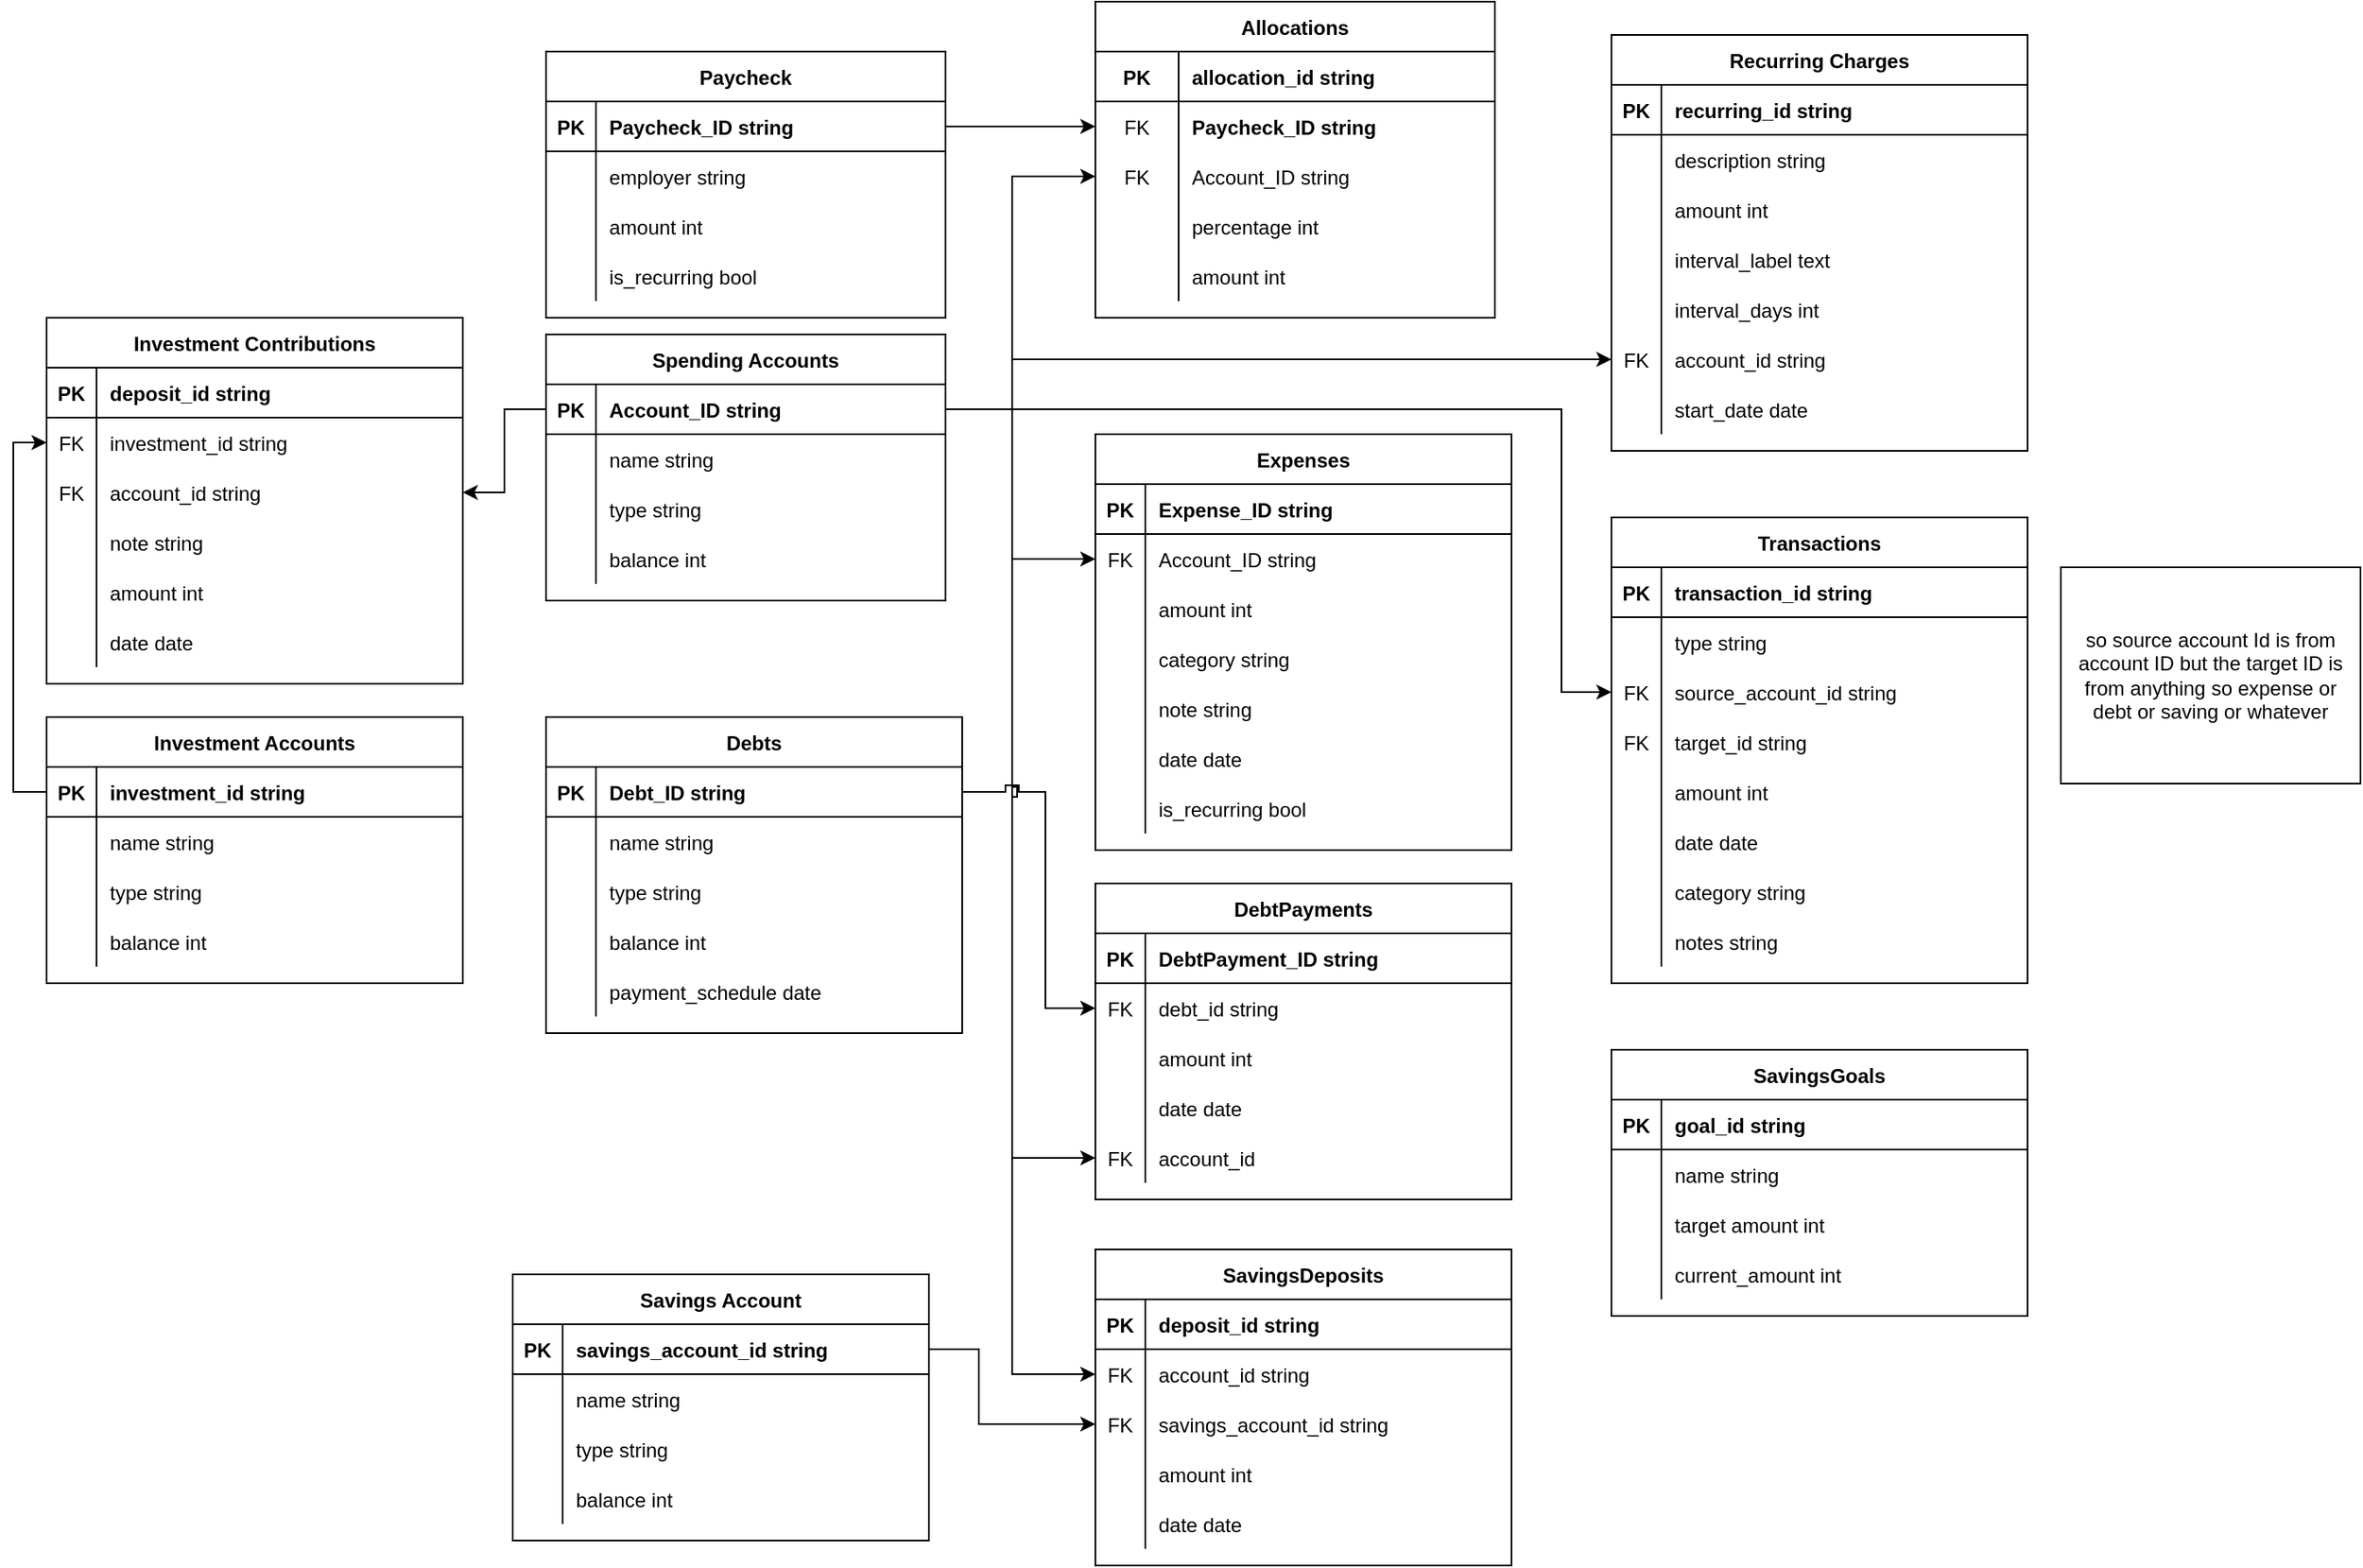 <mxfile version="27.0.9">
  <diagram id="R2lEEEUBdFMjLlhIrx00" name="Page-1">
    <mxGraphModel dx="1426" dy="1941" grid="1" gridSize="10" guides="1" tooltips="1" connect="1" arrows="1" fold="1" page="1" pageScale="1" pageWidth="850" pageHeight="1100" math="0" shadow="0" extFonts="Permanent Marker^https://fonts.googleapis.com/css?family=Permanent+Marker">
      <root>
        <mxCell id="0" />
        <mxCell id="1" parent="0" />
        <mxCell id="C-vyLk0tnHw3VtMMgP7b-23" value="Paycheck" style="shape=table;startSize=30;container=1;collapsible=1;childLayout=tableLayout;fixedRows=1;rowLines=0;fontStyle=1;align=center;resizeLast=1;" parent="1" vertex="1">
          <mxGeometry x="400" y="-40" width="240" height="160" as="geometry" />
        </mxCell>
        <mxCell id="C-vyLk0tnHw3VtMMgP7b-24" value="" style="shape=partialRectangle;collapsible=0;dropTarget=0;pointerEvents=0;fillColor=none;points=[[0,0.5],[1,0.5]];portConstraint=eastwest;top=0;left=0;right=0;bottom=1;" parent="C-vyLk0tnHw3VtMMgP7b-23" vertex="1">
          <mxGeometry y="30" width="240" height="30" as="geometry" />
        </mxCell>
        <mxCell id="C-vyLk0tnHw3VtMMgP7b-25" value="PK" style="shape=partialRectangle;overflow=hidden;connectable=0;fillColor=none;top=0;left=0;bottom=0;right=0;fontStyle=1;" parent="C-vyLk0tnHw3VtMMgP7b-24" vertex="1">
          <mxGeometry width="30" height="30" as="geometry">
            <mxRectangle width="30" height="30" as="alternateBounds" />
          </mxGeometry>
        </mxCell>
        <mxCell id="C-vyLk0tnHw3VtMMgP7b-26" value="Paycheck_ID string" style="shape=partialRectangle;overflow=hidden;connectable=0;fillColor=none;top=0;left=0;bottom=0;right=0;align=left;spacingLeft=6;fontStyle=1;" parent="C-vyLk0tnHw3VtMMgP7b-24" vertex="1">
          <mxGeometry x="30" width="210" height="30" as="geometry">
            <mxRectangle width="210" height="30" as="alternateBounds" />
          </mxGeometry>
        </mxCell>
        <mxCell id="C-vyLk0tnHw3VtMMgP7b-27" value="" style="shape=partialRectangle;collapsible=0;dropTarget=0;pointerEvents=0;fillColor=none;points=[[0,0.5],[1,0.5]];portConstraint=eastwest;top=0;left=0;right=0;bottom=0;" parent="C-vyLk0tnHw3VtMMgP7b-23" vertex="1">
          <mxGeometry y="60" width="240" height="30" as="geometry" />
        </mxCell>
        <mxCell id="C-vyLk0tnHw3VtMMgP7b-28" value="" style="shape=partialRectangle;overflow=hidden;connectable=0;fillColor=none;top=0;left=0;bottom=0;right=0;" parent="C-vyLk0tnHw3VtMMgP7b-27" vertex="1">
          <mxGeometry width="30" height="30" as="geometry">
            <mxRectangle width="30" height="30" as="alternateBounds" />
          </mxGeometry>
        </mxCell>
        <mxCell id="C-vyLk0tnHw3VtMMgP7b-29" value="employer string" style="shape=partialRectangle;overflow=hidden;connectable=0;fillColor=none;top=0;left=0;bottom=0;right=0;align=left;spacingLeft=6;" parent="C-vyLk0tnHw3VtMMgP7b-27" vertex="1">
          <mxGeometry x="30" width="210" height="30" as="geometry">
            <mxRectangle width="210" height="30" as="alternateBounds" />
          </mxGeometry>
        </mxCell>
        <mxCell id="wBRvVgPNf87odbMlGZfK-11" value="" style="shape=partialRectangle;collapsible=0;dropTarget=0;pointerEvents=0;fillColor=none;points=[[0,0.5],[1,0.5]];portConstraint=eastwest;top=0;left=0;right=0;bottom=0;" parent="C-vyLk0tnHw3VtMMgP7b-23" vertex="1">
          <mxGeometry y="90" width="240" height="30" as="geometry" />
        </mxCell>
        <mxCell id="wBRvVgPNf87odbMlGZfK-12" value="" style="shape=partialRectangle;overflow=hidden;connectable=0;fillColor=none;top=0;left=0;bottom=0;right=0;" parent="wBRvVgPNf87odbMlGZfK-11" vertex="1">
          <mxGeometry width="30" height="30" as="geometry">
            <mxRectangle width="30" height="30" as="alternateBounds" />
          </mxGeometry>
        </mxCell>
        <mxCell id="wBRvVgPNf87odbMlGZfK-13" value="amount int" style="shape=partialRectangle;overflow=hidden;connectable=0;fillColor=none;top=0;left=0;bottom=0;right=0;align=left;spacingLeft=6;" parent="wBRvVgPNf87odbMlGZfK-11" vertex="1">
          <mxGeometry x="30" width="210" height="30" as="geometry">
            <mxRectangle width="210" height="30" as="alternateBounds" />
          </mxGeometry>
        </mxCell>
        <mxCell id="wBRvVgPNf87odbMlGZfK-199" value="" style="shape=partialRectangle;collapsible=0;dropTarget=0;pointerEvents=0;fillColor=none;points=[[0,0.5],[1,0.5]];portConstraint=eastwest;top=0;left=0;right=0;bottom=0;" parent="C-vyLk0tnHw3VtMMgP7b-23" vertex="1">
          <mxGeometry y="120" width="240" height="30" as="geometry" />
        </mxCell>
        <mxCell id="wBRvVgPNf87odbMlGZfK-200" value="" style="shape=partialRectangle;overflow=hidden;connectable=0;fillColor=none;top=0;left=0;bottom=0;right=0;" parent="wBRvVgPNf87odbMlGZfK-199" vertex="1">
          <mxGeometry width="30" height="30" as="geometry">
            <mxRectangle width="30" height="30" as="alternateBounds" />
          </mxGeometry>
        </mxCell>
        <mxCell id="wBRvVgPNf87odbMlGZfK-201" value="is_recurring bool" style="shape=partialRectangle;overflow=hidden;connectable=0;fillColor=none;top=0;left=0;bottom=0;right=0;align=left;spacingLeft=6;" parent="wBRvVgPNf87odbMlGZfK-199" vertex="1">
          <mxGeometry x="30" width="210" height="30" as="geometry">
            <mxRectangle width="210" height="30" as="alternateBounds" />
          </mxGeometry>
        </mxCell>
        <mxCell id="wBRvVgPNf87odbMlGZfK-4" value="Spending Accounts" style="shape=table;startSize=30;container=1;collapsible=1;childLayout=tableLayout;fixedRows=1;rowLines=0;fontStyle=1;align=center;resizeLast=1;" parent="1" vertex="1">
          <mxGeometry x="400" y="130" width="240" height="160" as="geometry" />
        </mxCell>
        <mxCell id="wBRvVgPNf87odbMlGZfK-5" value="" style="shape=partialRectangle;collapsible=0;dropTarget=0;pointerEvents=0;fillColor=none;points=[[0,0.5],[1,0.5]];portConstraint=eastwest;top=0;left=0;right=0;bottom=1;" parent="wBRvVgPNf87odbMlGZfK-4" vertex="1">
          <mxGeometry y="30" width="240" height="30" as="geometry" />
        </mxCell>
        <mxCell id="wBRvVgPNf87odbMlGZfK-6" value="PK" style="shape=partialRectangle;overflow=hidden;connectable=0;fillColor=none;top=0;left=0;bottom=0;right=0;fontStyle=1;" parent="wBRvVgPNf87odbMlGZfK-5" vertex="1">
          <mxGeometry width="30" height="30" as="geometry">
            <mxRectangle width="30" height="30" as="alternateBounds" />
          </mxGeometry>
        </mxCell>
        <mxCell id="wBRvVgPNf87odbMlGZfK-7" value="Account_ID string" style="shape=partialRectangle;overflow=hidden;connectable=0;fillColor=none;top=0;left=0;bottom=0;right=0;align=left;spacingLeft=6;fontStyle=1;" parent="wBRvVgPNf87odbMlGZfK-5" vertex="1">
          <mxGeometry x="30" width="210" height="30" as="geometry">
            <mxRectangle width="210" height="30" as="alternateBounds" />
          </mxGeometry>
        </mxCell>
        <mxCell id="wBRvVgPNf87odbMlGZfK-8" value="" style="shape=partialRectangle;collapsible=0;dropTarget=0;pointerEvents=0;fillColor=none;points=[[0,0.5],[1,0.5]];portConstraint=eastwest;top=0;left=0;right=0;bottom=0;" parent="wBRvVgPNf87odbMlGZfK-4" vertex="1">
          <mxGeometry y="60" width="240" height="30" as="geometry" />
        </mxCell>
        <mxCell id="wBRvVgPNf87odbMlGZfK-9" value="" style="shape=partialRectangle;overflow=hidden;connectable=0;fillColor=none;top=0;left=0;bottom=0;right=0;" parent="wBRvVgPNf87odbMlGZfK-8" vertex="1">
          <mxGeometry width="30" height="30" as="geometry">
            <mxRectangle width="30" height="30" as="alternateBounds" />
          </mxGeometry>
        </mxCell>
        <mxCell id="wBRvVgPNf87odbMlGZfK-10" value="name string" style="shape=partialRectangle;overflow=hidden;connectable=0;fillColor=none;top=0;left=0;bottom=0;right=0;align=left;spacingLeft=6;" parent="wBRvVgPNf87odbMlGZfK-8" vertex="1">
          <mxGeometry x="30" width="210" height="30" as="geometry">
            <mxRectangle width="210" height="30" as="alternateBounds" />
          </mxGeometry>
        </mxCell>
        <mxCell id="wBRvVgPNf87odbMlGZfK-14" value="" style="shape=partialRectangle;collapsible=0;dropTarget=0;pointerEvents=0;fillColor=none;points=[[0,0.5],[1,0.5]];portConstraint=eastwest;top=0;left=0;right=0;bottom=0;" parent="wBRvVgPNf87odbMlGZfK-4" vertex="1">
          <mxGeometry y="90" width="240" height="30" as="geometry" />
        </mxCell>
        <mxCell id="wBRvVgPNf87odbMlGZfK-15" value="" style="shape=partialRectangle;overflow=hidden;connectable=0;fillColor=none;top=0;left=0;bottom=0;right=0;" parent="wBRvVgPNf87odbMlGZfK-14" vertex="1">
          <mxGeometry width="30" height="30" as="geometry">
            <mxRectangle width="30" height="30" as="alternateBounds" />
          </mxGeometry>
        </mxCell>
        <mxCell id="wBRvVgPNf87odbMlGZfK-16" value="type string" style="shape=partialRectangle;overflow=hidden;connectable=0;fillColor=none;top=0;left=0;bottom=0;right=0;align=left;spacingLeft=6;" parent="wBRvVgPNf87odbMlGZfK-14" vertex="1">
          <mxGeometry x="30" width="210" height="30" as="geometry">
            <mxRectangle width="210" height="30" as="alternateBounds" />
          </mxGeometry>
        </mxCell>
        <mxCell id="wBRvVgPNf87odbMlGZfK-17" value="" style="shape=partialRectangle;collapsible=0;dropTarget=0;pointerEvents=0;fillColor=none;points=[[0,0.5],[1,0.5]];portConstraint=eastwest;top=0;left=0;right=0;bottom=0;" parent="wBRvVgPNf87odbMlGZfK-4" vertex="1">
          <mxGeometry y="120" width="240" height="30" as="geometry" />
        </mxCell>
        <mxCell id="wBRvVgPNf87odbMlGZfK-18" value="" style="shape=partialRectangle;overflow=hidden;connectable=0;fillColor=none;top=0;left=0;bottom=0;right=0;" parent="wBRvVgPNf87odbMlGZfK-17" vertex="1">
          <mxGeometry width="30" height="30" as="geometry">
            <mxRectangle width="30" height="30" as="alternateBounds" />
          </mxGeometry>
        </mxCell>
        <mxCell id="wBRvVgPNf87odbMlGZfK-19" value="balance int" style="shape=partialRectangle;overflow=hidden;connectable=0;fillColor=none;top=0;left=0;bottom=0;right=0;align=left;spacingLeft=6;" parent="wBRvVgPNf87odbMlGZfK-17" vertex="1">
          <mxGeometry x="30" width="210" height="30" as="geometry">
            <mxRectangle width="210" height="30" as="alternateBounds" />
          </mxGeometry>
        </mxCell>
        <mxCell id="wBRvVgPNf87odbMlGZfK-20" value="Allocations" style="shape=table;startSize=30;container=1;collapsible=1;childLayout=tableLayout;fixedRows=1;rowLines=0;fontStyle=1;align=center;resizeLast=1;" parent="1" vertex="1">
          <mxGeometry x="730" y="-70" width="240" height="190" as="geometry" />
        </mxCell>
        <mxCell id="wBRvVgPNf87odbMlGZfK-21" value="" style="shape=partialRectangle;collapsible=0;dropTarget=0;pointerEvents=0;fillColor=none;points=[[0,0.5],[1,0.5]];portConstraint=eastwest;top=0;left=0;right=0;bottom=1;" parent="wBRvVgPNf87odbMlGZfK-20" vertex="1">
          <mxGeometry y="30" width="240" height="30" as="geometry" />
        </mxCell>
        <mxCell id="wBRvVgPNf87odbMlGZfK-22" value="PK" style="shape=partialRectangle;overflow=hidden;connectable=0;fillColor=none;top=0;left=0;bottom=0;right=0;fontStyle=1;" parent="wBRvVgPNf87odbMlGZfK-21" vertex="1">
          <mxGeometry width="50" height="30" as="geometry">
            <mxRectangle width="50" height="30" as="alternateBounds" />
          </mxGeometry>
        </mxCell>
        <mxCell id="wBRvVgPNf87odbMlGZfK-23" value="allocation_id string" style="shape=partialRectangle;overflow=hidden;connectable=0;fillColor=none;top=0;left=0;bottom=0;right=0;align=left;spacingLeft=6;fontStyle=1;" parent="wBRvVgPNf87odbMlGZfK-21" vertex="1">
          <mxGeometry x="50" width="190" height="30" as="geometry">
            <mxRectangle width="190" height="30" as="alternateBounds" />
          </mxGeometry>
        </mxCell>
        <mxCell id="wBRvVgPNf87odbMlGZfK-24" value="" style="shape=partialRectangle;collapsible=0;dropTarget=0;pointerEvents=0;fillColor=none;points=[[0,0.5],[1,0.5]];portConstraint=eastwest;top=0;left=0;right=0;bottom=0;" parent="wBRvVgPNf87odbMlGZfK-20" vertex="1">
          <mxGeometry y="60" width="240" height="30" as="geometry" />
        </mxCell>
        <mxCell id="wBRvVgPNf87odbMlGZfK-25" value="FK" style="shape=partialRectangle;overflow=hidden;connectable=0;fillColor=none;top=0;left=0;bottom=0;right=0;" parent="wBRvVgPNf87odbMlGZfK-24" vertex="1">
          <mxGeometry width="50" height="30" as="geometry">
            <mxRectangle width="50" height="30" as="alternateBounds" />
          </mxGeometry>
        </mxCell>
        <mxCell id="wBRvVgPNf87odbMlGZfK-26" value="Paycheck_ID string" style="shape=partialRectangle;overflow=hidden;connectable=0;fillColor=none;top=0;left=0;bottom=0;right=0;align=left;spacingLeft=6;fontStyle=1" parent="wBRvVgPNf87odbMlGZfK-24" vertex="1">
          <mxGeometry x="50" width="190" height="30" as="geometry">
            <mxRectangle width="190" height="30" as="alternateBounds" />
          </mxGeometry>
        </mxCell>
        <mxCell id="wBRvVgPNf87odbMlGZfK-194" value="" style="shape=partialRectangle;collapsible=0;dropTarget=0;pointerEvents=0;fillColor=none;points=[[0,0.5],[1,0.5]];portConstraint=eastwest;top=0;left=0;right=0;bottom=0;" parent="wBRvVgPNf87odbMlGZfK-20" vertex="1">
          <mxGeometry y="90" width="240" height="30" as="geometry" />
        </mxCell>
        <mxCell id="wBRvVgPNf87odbMlGZfK-195" value="FK" style="shape=partialRectangle;overflow=hidden;connectable=0;fillColor=none;top=0;left=0;bottom=0;right=0;" parent="wBRvVgPNf87odbMlGZfK-194" vertex="1">
          <mxGeometry width="50" height="30" as="geometry">
            <mxRectangle width="50" height="30" as="alternateBounds" />
          </mxGeometry>
        </mxCell>
        <mxCell id="wBRvVgPNf87odbMlGZfK-196" value="Account_ID string" style="shape=partialRectangle;overflow=hidden;connectable=0;fillColor=none;top=0;left=0;bottom=0;right=0;align=left;spacingLeft=6;fontStyle=0" parent="wBRvVgPNf87odbMlGZfK-194" vertex="1">
          <mxGeometry x="50" width="190" height="30" as="geometry">
            <mxRectangle width="190" height="30" as="alternateBounds" />
          </mxGeometry>
        </mxCell>
        <mxCell id="wBRvVgPNf87odbMlGZfK-191" value="" style="shape=partialRectangle;collapsible=0;dropTarget=0;pointerEvents=0;fillColor=none;points=[[0,0.5],[1,0.5]];portConstraint=eastwest;top=0;left=0;right=0;bottom=0;" parent="wBRvVgPNf87odbMlGZfK-20" vertex="1">
          <mxGeometry y="120" width="240" height="30" as="geometry" />
        </mxCell>
        <mxCell id="wBRvVgPNf87odbMlGZfK-192" value="" style="shape=partialRectangle;overflow=hidden;connectable=0;fillColor=none;top=0;left=0;bottom=0;right=0;" parent="wBRvVgPNf87odbMlGZfK-191" vertex="1">
          <mxGeometry width="50" height="30" as="geometry">
            <mxRectangle width="50" height="30" as="alternateBounds" />
          </mxGeometry>
        </mxCell>
        <mxCell id="wBRvVgPNf87odbMlGZfK-193" value="percentage int" style="shape=partialRectangle;overflow=hidden;connectable=0;fillColor=none;top=0;left=0;bottom=0;right=0;align=left;spacingLeft=6;" parent="wBRvVgPNf87odbMlGZfK-191" vertex="1">
          <mxGeometry x="50" width="190" height="30" as="geometry">
            <mxRectangle width="190" height="30" as="alternateBounds" />
          </mxGeometry>
        </mxCell>
        <mxCell id="wBRvVgPNf87odbMlGZfK-27" value="" style="shape=partialRectangle;collapsible=0;dropTarget=0;pointerEvents=0;fillColor=none;points=[[0,0.5],[1,0.5]];portConstraint=eastwest;top=0;left=0;right=0;bottom=0;" parent="wBRvVgPNf87odbMlGZfK-20" vertex="1">
          <mxGeometry y="150" width="240" height="30" as="geometry" />
        </mxCell>
        <mxCell id="wBRvVgPNf87odbMlGZfK-28" value="" style="shape=partialRectangle;overflow=hidden;connectable=0;fillColor=none;top=0;left=0;bottom=0;right=0;" parent="wBRvVgPNf87odbMlGZfK-27" vertex="1">
          <mxGeometry width="50" height="30" as="geometry">
            <mxRectangle width="50" height="30" as="alternateBounds" />
          </mxGeometry>
        </mxCell>
        <mxCell id="wBRvVgPNf87odbMlGZfK-29" value="amount int" style="shape=partialRectangle;overflow=hidden;connectable=0;fillColor=none;top=0;left=0;bottom=0;right=0;align=left;spacingLeft=6;" parent="wBRvVgPNf87odbMlGZfK-27" vertex="1">
          <mxGeometry x="50" width="190" height="30" as="geometry">
            <mxRectangle width="190" height="30" as="alternateBounds" />
          </mxGeometry>
        </mxCell>
        <mxCell id="wBRvVgPNf87odbMlGZfK-33" value="Expenses" style="shape=table;startSize=30;container=1;collapsible=1;childLayout=tableLayout;fixedRows=1;rowLines=0;fontStyle=1;align=center;resizeLast=1;" parent="1" vertex="1">
          <mxGeometry x="730" y="190" width="250" height="250" as="geometry" />
        </mxCell>
        <mxCell id="wBRvVgPNf87odbMlGZfK-34" value="" style="shape=partialRectangle;collapsible=0;dropTarget=0;pointerEvents=0;fillColor=none;points=[[0,0.5],[1,0.5]];portConstraint=eastwest;top=0;left=0;right=0;bottom=1;" parent="wBRvVgPNf87odbMlGZfK-33" vertex="1">
          <mxGeometry y="30" width="250" height="30" as="geometry" />
        </mxCell>
        <mxCell id="wBRvVgPNf87odbMlGZfK-35" value="PK" style="shape=partialRectangle;overflow=hidden;connectable=0;fillColor=none;top=0;left=0;bottom=0;right=0;fontStyle=1;" parent="wBRvVgPNf87odbMlGZfK-34" vertex="1">
          <mxGeometry width="30" height="30" as="geometry">
            <mxRectangle width="30" height="30" as="alternateBounds" />
          </mxGeometry>
        </mxCell>
        <mxCell id="wBRvVgPNf87odbMlGZfK-36" value="Expense_ID string" style="shape=partialRectangle;overflow=hidden;connectable=0;fillColor=none;top=0;left=0;bottom=0;right=0;align=left;spacingLeft=6;fontStyle=1;" parent="wBRvVgPNf87odbMlGZfK-34" vertex="1">
          <mxGeometry x="30" width="220" height="30" as="geometry">
            <mxRectangle width="220" height="30" as="alternateBounds" />
          </mxGeometry>
        </mxCell>
        <mxCell id="wBRvVgPNf87odbMlGZfK-37" value="" style="shape=partialRectangle;collapsible=0;dropTarget=0;pointerEvents=0;fillColor=none;points=[[0,0.5],[1,0.5]];portConstraint=eastwest;top=0;left=0;right=0;bottom=0;" parent="wBRvVgPNf87odbMlGZfK-33" vertex="1">
          <mxGeometry y="60" width="250" height="30" as="geometry" />
        </mxCell>
        <mxCell id="wBRvVgPNf87odbMlGZfK-38" value="FK" style="shape=partialRectangle;overflow=hidden;connectable=0;fillColor=none;top=0;left=0;bottom=0;right=0;" parent="wBRvVgPNf87odbMlGZfK-37" vertex="1">
          <mxGeometry width="30" height="30" as="geometry">
            <mxRectangle width="30" height="30" as="alternateBounds" />
          </mxGeometry>
        </mxCell>
        <mxCell id="wBRvVgPNf87odbMlGZfK-39" value="Account_ID string" style="shape=partialRectangle;overflow=hidden;connectable=0;fillColor=none;top=0;left=0;bottom=0;right=0;align=left;spacingLeft=6;" parent="wBRvVgPNf87odbMlGZfK-37" vertex="1">
          <mxGeometry x="30" width="220" height="30" as="geometry">
            <mxRectangle width="220" height="30" as="alternateBounds" />
          </mxGeometry>
        </mxCell>
        <mxCell id="wBRvVgPNf87odbMlGZfK-40" value="" style="shape=partialRectangle;collapsible=0;dropTarget=0;pointerEvents=0;fillColor=none;points=[[0,0.5],[1,0.5]];portConstraint=eastwest;top=0;left=0;right=0;bottom=0;" parent="wBRvVgPNf87odbMlGZfK-33" vertex="1">
          <mxGeometry y="90" width="250" height="30" as="geometry" />
        </mxCell>
        <mxCell id="wBRvVgPNf87odbMlGZfK-41" value="" style="shape=partialRectangle;overflow=hidden;connectable=0;fillColor=none;top=0;left=0;bottom=0;right=0;" parent="wBRvVgPNf87odbMlGZfK-40" vertex="1">
          <mxGeometry width="30" height="30" as="geometry">
            <mxRectangle width="30" height="30" as="alternateBounds" />
          </mxGeometry>
        </mxCell>
        <mxCell id="wBRvVgPNf87odbMlGZfK-42" value="amount int" style="shape=partialRectangle;overflow=hidden;connectable=0;fillColor=none;top=0;left=0;bottom=0;right=0;align=left;spacingLeft=6;" parent="wBRvVgPNf87odbMlGZfK-40" vertex="1">
          <mxGeometry x="30" width="220" height="30" as="geometry">
            <mxRectangle width="220" height="30" as="alternateBounds" />
          </mxGeometry>
        </mxCell>
        <mxCell id="wBRvVgPNf87odbMlGZfK-43" value="" style="shape=partialRectangle;collapsible=0;dropTarget=0;pointerEvents=0;fillColor=none;points=[[0,0.5],[1,0.5]];portConstraint=eastwest;top=0;left=0;right=0;bottom=0;" parent="wBRvVgPNf87odbMlGZfK-33" vertex="1">
          <mxGeometry y="120" width="250" height="30" as="geometry" />
        </mxCell>
        <mxCell id="wBRvVgPNf87odbMlGZfK-44" value="" style="shape=partialRectangle;overflow=hidden;connectable=0;fillColor=none;top=0;left=0;bottom=0;right=0;" parent="wBRvVgPNf87odbMlGZfK-43" vertex="1">
          <mxGeometry width="30" height="30" as="geometry">
            <mxRectangle width="30" height="30" as="alternateBounds" />
          </mxGeometry>
        </mxCell>
        <mxCell id="wBRvVgPNf87odbMlGZfK-45" value="category string" style="shape=partialRectangle;overflow=hidden;connectable=0;fillColor=none;top=0;left=0;bottom=0;right=0;align=left;spacingLeft=6;" parent="wBRvVgPNf87odbMlGZfK-43" vertex="1">
          <mxGeometry x="30" width="220" height="30" as="geometry">
            <mxRectangle width="220" height="30" as="alternateBounds" />
          </mxGeometry>
        </mxCell>
        <mxCell id="wBRvVgPNf87odbMlGZfK-46" value="" style="shape=partialRectangle;collapsible=0;dropTarget=0;pointerEvents=0;fillColor=none;points=[[0,0.5],[1,0.5]];portConstraint=eastwest;top=0;left=0;right=0;bottom=0;" parent="wBRvVgPNf87odbMlGZfK-33" vertex="1">
          <mxGeometry y="150" width="250" height="30" as="geometry" />
        </mxCell>
        <mxCell id="wBRvVgPNf87odbMlGZfK-47" value="" style="shape=partialRectangle;overflow=hidden;connectable=0;fillColor=none;top=0;left=0;bottom=0;right=0;" parent="wBRvVgPNf87odbMlGZfK-46" vertex="1">
          <mxGeometry width="30" height="30" as="geometry">
            <mxRectangle width="30" height="30" as="alternateBounds" />
          </mxGeometry>
        </mxCell>
        <mxCell id="wBRvVgPNf87odbMlGZfK-48" value="note string" style="shape=partialRectangle;overflow=hidden;connectable=0;fillColor=none;top=0;left=0;bottom=0;right=0;align=left;spacingLeft=6;" parent="wBRvVgPNf87odbMlGZfK-46" vertex="1">
          <mxGeometry x="30" width="220" height="30" as="geometry">
            <mxRectangle width="220" height="30" as="alternateBounds" />
          </mxGeometry>
        </mxCell>
        <mxCell id="wBRvVgPNf87odbMlGZfK-49" value="" style="shape=partialRectangle;collapsible=0;dropTarget=0;pointerEvents=0;fillColor=none;points=[[0,0.5],[1,0.5]];portConstraint=eastwest;top=0;left=0;right=0;bottom=0;" parent="wBRvVgPNf87odbMlGZfK-33" vertex="1">
          <mxGeometry y="180" width="250" height="30" as="geometry" />
        </mxCell>
        <mxCell id="wBRvVgPNf87odbMlGZfK-50" value="" style="shape=partialRectangle;overflow=hidden;connectable=0;fillColor=none;top=0;left=0;bottom=0;right=0;" parent="wBRvVgPNf87odbMlGZfK-49" vertex="1">
          <mxGeometry width="30" height="30" as="geometry">
            <mxRectangle width="30" height="30" as="alternateBounds" />
          </mxGeometry>
        </mxCell>
        <mxCell id="wBRvVgPNf87odbMlGZfK-51" value="date date" style="shape=partialRectangle;overflow=hidden;connectable=0;fillColor=none;top=0;left=0;bottom=0;right=0;align=left;spacingLeft=6;" parent="wBRvVgPNf87odbMlGZfK-49" vertex="1">
          <mxGeometry x="30" width="220" height="30" as="geometry">
            <mxRectangle width="220" height="30" as="alternateBounds" />
          </mxGeometry>
        </mxCell>
        <mxCell id="wBRvVgPNf87odbMlGZfK-52" value="" style="shape=partialRectangle;collapsible=0;dropTarget=0;pointerEvents=0;fillColor=none;points=[[0,0.5],[1,0.5]];portConstraint=eastwest;top=0;left=0;right=0;bottom=0;" parent="wBRvVgPNf87odbMlGZfK-33" vertex="1">
          <mxGeometry y="210" width="250" height="30" as="geometry" />
        </mxCell>
        <mxCell id="wBRvVgPNf87odbMlGZfK-53" value="" style="shape=partialRectangle;overflow=hidden;connectable=0;fillColor=none;top=0;left=0;bottom=0;right=0;" parent="wBRvVgPNf87odbMlGZfK-52" vertex="1">
          <mxGeometry width="30" height="30" as="geometry">
            <mxRectangle width="30" height="30" as="alternateBounds" />
          </mxGeometry>
        </mxCell>
        <mxCell id="wBRvVgPNf87odbMlGZfK-54" value="is_recurring bool" style="shape=partialRectangle;overflow=hidden;connectable=0;fillColor=none;top=0;left=0;bottom=0;right=0;align=left;spacingLeft=6;" parent="wBRvVgPNf87odbMlGZfK-52" vertex="1">
          <mxGeometry x="30" width="220" height="30" as="geometry">
            <mxRectangle width="220" height="30" as="alternateBounds" />
          </mxGeometry>
        </mxCell>
        <mxCell id="wBRvVgPNf87odbMlGZfK-55" value="Debts" style="shape=table;startSize=30;container=1;collapsible=1;childLayout=tableLayout;fixedRows=1;rowLines=0;fontStyle=1;align=center;resizeLast=1;" parent="1" vertex="1">
          <mxGeometry x="400" y="360" width="250" height="190" as="geometry" />
        </mxCell>
        <mxCell id="wBRvVgPNf87odbMlGZfK-56" value="" style="shape=partialRectangle;collapsible=0;dropTarget=0;pointerEvents=0;fillColor=none;points=[[0,0.5],[1,0.5]];portConstraint=eastwest;top=0;left=0;right=0;bottom=1;" parent="wBRvVgPNf87odbMlGZfK-55" vertex="1">
          <mxGeometry y="30" width="250" height="30" as="geometry" />
        </mxCell>
        <mxCell id="wBRvVgPNf87odbMlGZfK-57" value="PK" style="shape=partialRectangle;overflow=hidden;connectable=0;fillColor=none;top=0;left=0;bottom=0;right=0;fontStyle=1;" parent="wBRvVgPNf87odbMlGZfK-56" vertex="1">
          <mxGeometry width="30" height="30" as="geometry">
            <mxRectangle width="30" height="30" as="alternateBounds" />
          </mxGeometry>
        </mxCell>
        <mxCell id="wBRvVgPNf87odbMlGZfK-58" value="Debt_ID string" style="shape=partialRectangle;overflow=hidden;connectable=0;fillColor=none;top=0;left=0;bottom=0;right=0;align=left;spacingLeft=6;fontStyle=1;" parent="wBRvVgPNf87odbMlGZfK-56" vertex="1">
          <mxGeometry x="30" width="220" height="30" as="geometry">
            <mxRectangle width="220" height="30" as="alternateBounds" />
          </mxGeometry>
        </mxCell>
        <mxCell id="wBRvVgPNf87odbMlGZfK-59" value="" style="shape=partialRectangle;collapsible=0;dropTarget=0;pointerEvents=0;fillColor=none;points=[[0,0.5],[1,0.5]];portConstraint=eastwest;top=0;left=0;right=0;bottom=0;" parent="wBRvVgPNf87odbMlGZfK-55" vertex="1">
          <mxGeometry y="60" width="250" height="30" as="geometry" />
        </mxCell>
        <mxCell id="wBRvVgPNf87odbMlGZfK-60" value="" style="shape=partialRectangle;overflow=hidden;connectable=0;fillColor=none;top=0;left=0;bottom=0;right=0;" parent="wBRvVgPNf87odbMlGZfK-59" vertex="1">
          <mxGeometry width="30" height="30" as="geometry">
            <mxRectangle width="30" height="30" as="alternateBounds" />
          </mxGeometry>
        </mxCell>
        <mxCell id="wBRvVgPNf87odbMlGZfK-61" value="name string" style="shape=partialRectangle;overflow=hidden;connectable=0;fillColor=none;top=0;left=0;bottom=0;right=0;align=left;spacingLeft=6;" parent="wBRvVgPNf87odbMlGZfK-59" vertex="1">
          <mxGeometry x="30" width="220" height="30" as="geometry">
            <mxRectangle width="220" height="30" as="alternateBounds" />
          </mxGeometry>
        </mxCell>
        <mxCell id="wBRvVgPNf87odbMlGZfK-62" value="" style="shape=partialRectangle;collapsible=0;dropTarget=0;pointerEvents=0;fillColor=none;points=[[0,0.5],[1,0.5]];portConstraint=eastwest;top=0;left=0;right=0;bottom=0;" parent="wBRvVgPNf87odbMlGZfK-55" vertex="1">
          <mxGeometry y="90" width="250" height="30" as="geometry" />
        </mxCell>
        <mxCell id="wBRvVgPNf87odbMlGZfK-63" value="" style="shape=partialRectangle;overflow=hidden;connectable=0;fillColor=none;top=0;left=0;bottom=0;right=0;" parent="wBRvVgPNf87odbMlGZfK-62" vertex="1">
          <mxGeometry width="30" height="30" as="geometry">
            <mxRectangle width="30" height="30" as="alternateBounds" />
          </mxGeometry>
        </mxCell>
        <mxCell id="wBRvVgPNf87odbMlGZfK-64" value="type string" style="shape=partialRectangle;overflow=hidden;connectable=0;fillColor=none;top=0;left=0;bottom=0;right=0;align=left;spacingLeft=6;" parent="wBRvVgPNf87odbMlGZfK-62" vertex="1">
          <mxGeometry x="30" width="220" height="30" as="geometry">
            <mxRectangle width="220" height="30" as="alternateBounds" />
          </mxGeometry>
        </mxCell>
        <mxCell id="wBRvVgPNf87odbMlGZfK-65" value="" style="shape=partialRectangle;collapsible=0;dropTarget=0;pointerEvents=0;fillColor=none;points=[[0,0.5],[1,0.5]];portConstraint=eastwest;top=0;left=0;right=0;bottom=0;" parent="wBRvVgPNf87odbMlGZfK-55" vertex="1">
          <mxGeometry y="120" width="250" height="30" as="geometry" />
        </mxCell>
        <mxCell id="wBRvVgPNf87odbMlGZfK-66" value="" style="shape=partialRectangle;overflow=hidden;connectable=0;fillColor=none;top=0;left=0;bottom=0;right=0;" parent="wBRvVgPNf87odbMlGZfK-65" vertex="1">
          <mxGeometry width="30" height="30" as="geometry">
            <mxRectangle width="30" height="30" as="alternateBounds" />
          </mxGeometry>
        </mxCell>
        <mxCell id="wBRvVgPNf87odbMlGZfK-67" value="balance int" style="shape=partialRectangle;overflow=hidden;connectable=0;fillColor=none;top=0;left=0;bottom=0;right=0;align=left;spacingLeft=6;" parent="wBRvVgPNf87odbMlGZfK-65" vertex="1">
          <mxGeometry x="30" width="220" height="30" as="geometry">
            <mxRectangle width="220" height="30" as="alternateBounds" />
          </mxGeometry>
        </mxCell>
        <mxCell id="wBRvVgPNf87odbMlGZfK-74" value="" style="shape=partialRectangle;collapsible=0;dropTarget=0;pointerEvents=0;fillColor=none;points=[[0,0.5],[1,0.5]];portConstraint=eastwest;top=0;left=0;right=0;bottom=0;" parent="wBRvVgPNf87odbMlGZfK-55" vertex="1">
          <mxGeometry y="150" width="250" height="30" as="geometry" />
        </mxCell>
        <mxCell id="wBRvVgPNf87odbMlGZfK-75" value="" style="shape=partialRectangle;overflow=hidden;connectable=0;fillColor=none;top=0;left=0;bottom=0;right=0;" parent="wBRvVgPNf87odbMlGZfK-74" vertex="1">
          <mxGeometry width="30" height="30" as="geometry">
            <mxRectangle width="30" height="30" as="alternateBounds" />
          </mxGeometry>
        </mxCell>
        <mxCell id="wBRvVgPNf87odbMlGZfK-76" value="payment_schedule date" style="shape=partialRectangle;overflow=hidden;connectable=0;fillColor=none;top=0;left=0;bottom=0;right=0;align=left;spacingLeft=6;" parent="wBRvVgPNf87odbMlGZfK-74" vertex="1">
          <mxGeometry x="30" width="220" height="30" as="geometry">
            <mxRectangle width="220" height="30" as="alternateBounds" />
          </mxGeometry>
        </mxCell>
        <mxCell id="wBRvVgPNf87odbMlGZfK-77" value="DebtPayments" style="shape=table;startSize=30;container=1;collapsible=1;childLayout=tableLayout;fixedRows=1;rowLines=0;fontStyle=1;align=center;resizeLast=1;" parent="1" vertex="1">
          <mxGeometry x="730" y="460" width="250" height="190" as="geometry" />
        </mxCell>
        <mxCell id="wBRvVgPNf87odbMlGZfK-78" value="" style="shape=partialRectangle;collapsible=0;dropTarget=0;pointerEvents=0;fillColor=none;points=[[0,0.5],[1,0.5]];portConstraint=eastwest;top=0;left=0;right=0;bottom=1;" parent="wBRvVgPNf87odbMlGZfK-77" vertex="1">
          <mxGeometry y="30" width="250" height="30" as="geometry" />
        </mxCell>
        <mxCell id="wBRvVgPNf87odbMlGZfK-79" value="PK" style="shape=partialRectangle;overflow=hidden;connectable=0;fillColor=none;top=0;left=0;bottom=0;right=0;fontStyle=1;" parent="wBRvVgPNf87odbMlGZfK-78" vertex="1">
          <mxGeometry width="30" height="30" as="geometry">
            <mxRectangle width="30" height="30" as="alternateBounds" />
          </mxGeometry>
        </mxCell>
        <mxCell id="wBRvVgPNf87odbMlGZfK-80" value="DebtPayment_ID string" style="shape=partialRectangle;overflow=hidden;connectable=0;fillColor=none;top=0;left=0;bottom=0;right=0;align=left;spacingLeft=6;fontStyle=1;" parent="wBRvVgPNf87odbMlGZfK-78" vertex="1">
          <mxGeometry x="30" width="220" height="30" as="geometry">
            <mxRectangle width="220" height="30" as="alternateBounds" />
          </mxGeometry>
        </mxCell>
        <mxCell id="wBRvVgPNf87odbMlGZfK-81" value="" style="shape=partialRectangle;collapsible=0;dropTarget=0;pointerEvents=0;fillColor=none;points=[[0,0.5],[1,0.5]];portConstraint=eastwest;top=0;left=0;right=0;bottom=0;" parent="wBRvVgPNf87odbMlGZfK-77" vertex="1">
          <mxGeometry y="60" width="250" height="30" as="geometry" />
        </mxCell>
        <mxCell id="wBRvVgPNf87odbMlGZfK-82" value="FK" style="shape=partialRectangle;overflow=hidden;connectable=0;fillColor=none;top=0;left=0;bottom=0;right=0;" parent="wBRvVgPNf87odbMlGZfK-81" vertex="1">
          <mxGeometry width="30" height="30" as="geometry">
            <mxRectangle width="30" height="30" as="alternateBounds" />
          </mxGeometry>
        </mxCell>
        <mxCell id="wBRvVgPNf87odbMlGZfK-83" value="debt_id string" style="shape=partialRectangle;overflow=hidden;connectable=0;fillColor=none;top=0;left=0;bottom=0;right=0;align=left;spacingLeft=6;" parent="wBRvVgPNf87odbMlGZfK-81" vertex="1">
          <mxGeometry x="30" width="220" height="30" as="geometry">
            <mxRectangle width="220" height="30" as="alternateBounds" />
          </mxGeometry>
        </mxCell>
        <mxCell id="wBRvVgPNf87odbMlGZfK-84" value="" style="shape=partialRectangle;collapsible=0;dropTarget=0;pointerEvents=0;fillColor=none;points=[[0,0.5],[1,0.5]];portConstraint=eastwest;top=0;left=0;right=0;bottom=0;" parent="wBRvVgPNf87odbMlGZfK-77" vertex="1">
          <mxGeometry y="90" width="250" height="30" as="geometry" />
        </mxCell>
        <mxCell id="wBRvVgPNf87odbMlGZfK-85" value="" style="shape=partialRectangle;overflow=hidden;connectable=0;fillColor=none;top=0;left=0;bottom=0;right=0;" parent="wBRvVgPNf87odbMlGZfK-84" vertex="1">
          <mxGeometry width="30" height="30" as="geometry">
            <mxRectangle width="30" height="30" as="alternateBounds" />
          </mxGeometry>
        </mxCell>
        <mxCell id="wBRvVgPNf87odbMlGZfK-86" value="amount int" style="shape=partialRectangle;overflow=hidden;connectable=0;fillColor=none;top=0;left=0;bottom=0;right=0;align=left;spacingLeft=6;" parent="wBRvVgPNf87odbMlGZfK-84" vertex="1">
          <mxGeometry x="30" width="220" height="30" as="geometry">
            <mxRectangle width="220" height="30" as="alternateBounds" />
          </mxGeometry>
        </mxCell>
        <mxCell id="wBRvVgPNf87odbMlGZfK-87" value="" style="shape=partialRectangle;collapsible=0;dropTarget=0;pointerEvents=0;fillColor=none;points=[[0,0.5],[1,0.5]];portConstraint=eastwest;top=0;left=0;right=0;bottom=0;" parent="wBRvVgPNf87odbMlGZfK-77" vertex="1">
          <mxGeometry y="120" width="250" height="30" as="geometry" />
        </mxCell>
        <mxCell id="wBRvVgPNf87odbMlGZfK-88" value="" style="shape=partialRectangle;overflow=hidden;connectable=0;fillColor=none;top=0;left=0;bottom=0;right=0;" parent="wBRvVgPNf87odbMlGZfK-87" vertex="1">
          <mxGeometry width="30" height="30" as="geometry">
            <mxRectangle width="30" height="30" as="alternateBounds" />
          </mxGeometry>
        </mxCell>
        <mxCell id="wBRvVgPNf87odbMlGZfK-89" value="date date" style="shape=partialRectangle;overflow=hidden;connectable=0;fillColor=none;top=0;left=0;bottom=0;right=0;align=left;spacingLeft=6;" parent="wBRvVgPNf87odbMlGZfK-87" vertex="1">
          <mxGeometry x="30" width="220" height="30" as="geometry">
            <mxRectangle width="220" height="30" as="alternateBounds" />
          </mxGeometry>
        </mxCell>
        <mxCell id="wBRvVgPNf87odbMlGZfK-90" value="" style="shape=partialRectangle;collapsible=0;dropTarget=0;pointerEvents=0;fillColor=none;points=[[0,0.5],[1,0.5]];portConstraint=eastwest;top=0;left=0;right=0;bottom=0;" parent="wBRvVgPNf87odbMlGZfK-77" vertex="1">
          <mxGeometry y="150" width="250" height="30" as="geometry" />
        </mxCell>
        <mxCell id="wBRvVgPNf87odbMlGZfK-91" value="FK" style="shape=partialRectangle;overflow=hidden;connectable=0;fillColor=none;top=0;left=0;bottom=0;right=0;" parent="wBRvVgPNf87odbMlGZfK-90" vertex="1">
          <mxGeometry width="30" height="30" as="geometry">
            <mxRectangle width="30" height="30" as="alternateBounds" />
          </mxGeometry>
        </mxCell>
        <mxCell id="wBRvVgPNf87odbMlGZfK-92" value="account_id" style="shape=partialRectangle;overflow=hidden;connectable=0;fillColor=none;top=0;left=0;bottom=0;right=0;align=left;spacingLeft=6;" parent="wBRvVgPNf87odbMlGZfK-90" vertex="1">
          <mxGeometry x="30" width="220" height="30" as="geometry">
            <mxRectangle width="220" height="30" as="alternateBounds" />
          </mxGeometry>
        </mxCell>
        <mxCell id="wBRvVgPNf87odbMlGZfK-93" style="edgeStyle=orthogonalEdgeStyle;rounded=0;orthogonalLoop=1;jettySize=auto;html=1;entryX=0;entryY=0.5;entryDx=0;entryDy=0;jumpStyle=sharp;" parent="1" source="wBRvVgPNf87odbMlGZfK-5" target="wBRvVgPNf87odbMlGZfK-90" edge="1">
          <mxGeometry relative="1" as="geometry">
            <Array as="points">
              <mxPoint x="680" y="175" />
              <mxPoint x="680" y="625" />
            </Array>
          </mxGeometry>
        </mxCell>
        <mxCell id="wBRvVgPNf87odbMlGZfK-94" style="edgeStyle=orthogonalEdgeStyle;rounded=0;orthogonalLoop=1;jettySize=auto;html=1;entryX=0;entryY=0.5;entryDx=0;entryDy=0;jumpStyle=sharp;jumpSize=8;" parent="1" source="wBRvVgPNf87odbMlGZfK-56" target="wBRvVgPNf87odbMlGZfK-81" edge="1">
          <mxGeometry relative="1" as="geometry">
            <Array as="points">
              <mxPoint x="700" y="405" />
              <mxPoint x="700" y="535" />
            </Array>
          </mxGeometry>
        </mxCell>
        <mxCell id="wBRvVgPNf87odbMlGZfK-97" style="edgeStyle=orthogonalEdgeStyle;rounded=0;orthogonalLoop=1;jettySize=auto;html=1;entryX=0;entryY=0.5;entryDx=0;entryDy=0;jumpStyle=sharp;" parent="1" source="wBRvVgPNf87odbMlGZfK-5" target="wBRvVgPNf87odbMlGZfK-37" edge="1">
          <mxGeometry relative="1" as="geometry">
            <Array as="points">
              <mxPoint x="680" y="175" />
              <mxPoint x="680" y="265" />
            </Array>
          </mxGeometry>
        </mxCell>
        <mxCell id="wBRvVgPNf87odbMlGZfK-98" value="SavingsGoals" style="shape=table;startSize=30;container=1;collapsible=1;childLayout=tableLayout;fixedRows=1;rowLines=0;fontStyle=1;align=center;resizeLast=1;" parent="1" vertex="1">
          <mxGeometry x="1040" y="560" width="250" height="160" as="geometry" />
        </mxCell>
        <mxCell id="wBRvVgPNf87odbMlGZfK-99" value="" style="shape=partialRectangle;collapsible=0;dropTarget=0;pointerEvents=0;fillColor=none;points=[[0,0.5],[1,0.5]];portConstraint=eastwest;top=0;left=0;right=0;bottom=1;" parent="wBRvVgPNf87odbMlGZfK-98" vertex="1">
          <mxGeometry y="30" width="250" height="30" as="geometry" />
        </mxCell>
        <mxCell id="wBRvVgPNf87odbMlGZfK-100" value="PK" style="shape=partialRectangle;overflow=hidden;connectable=0;fillColor=none;top=0;left=0;bottom=0;right=0;fontStyle=1;" parent="wBRvVgPNf87odbMlGZfK-99" vertex="1">
          <mxGeometry width="30" height="30" as="geometry">
            <mxRectangle width="30" height="30" as="alternateBounds" />
          </mxGeometry>
        </mxCell>
        <mxCell id="wBRvVgPNf87odbMlGZfK-101" value="goal_id string" style="shape=partialRectangle;overflow=hidden;connectable=0;fillColor=none;top=0;left=0;bottom=0;right=0;align=left;spacingLeft=6;fontStyle=1;" parent="wBRvVgPNf87odbMlGZfK-99" vertex="1">
          <mxGeometry x="30" width="220" height="30" as="geometry">
            <mxRectangle width="220" height="30" as="alternateBounds" />
          </mxGeometry>
        </mxCell>
        <mxCell id="wBRvVgPNf87odbMlGZfK-102" value="" style="shape=partialRectangle;collapsible=0;dropTarget=0;pointerEvents=0;fillColor=none;points=[[0,0.5],[1,0.5]];portConstraint=eastwest;top=0;left=0;right=0;bottom=0;" parent="wBRvVgPNf87odbMlGZfK-98" vertex="1">
          <mxGeometry y="60" width="250" height="30" as="geometry" />
        </mxCell>
        <mxCell id="wBRvVgPNf87odbMlGZfK-103" value="" style="shape=partialRectangle;overflow=hidden;connectable=0;fillColor=none;top=0;left=0;bottom=0;right=0;" parent="wBRvVgPNf87odbMlGZfK-102" vertex="1">
          <mxGeometry width="30" height="30" as="geometry">
            <mxRectangle width="30" height="30" as="alternateBounds" />
          </mxGeometry>
        </mxCell>
        <mxCell id="wBRvVgPNf87odbMlGZfK-104" value="name string" style="shape=partialRectangle;overflow=hidden;connectable=0;fillColor=none;top=0;left=0;bottom=0;right=0;align=left;spacingLeft=6;" parent="wBRvVgPNf87odbMlGZfK-102" vertex="1">
          <mxGeometry x="30" width="220" height="30" as="geometry">
            <mxRectangle width="220" height="30" as="alternateBounds" />
          </mxGeometry>
        </mxCell>
        <mxCell id="wBRvVgPNf87odbMlGZfK-105" value="" style="shape=partialRectangle;collapsible=0;dropTarget=0;pointerEvents=0;fillColor=none;points=[[0,0.5],[1,0.5]];portConstraint=eastwest;top=0;left=0;right=0;bottom=0;" parent="wBRvVgPNf87odbMlGZfK-98" vertex="1">
          <mxGeometry y="90" width="250" height="30" as="geometry" />
        </mxCell>
        <mxCell id="wBRvVgPNf87odbMlGZfK-106" value="" style="shape=partialRectangle;overflow=hidden;connectable=0;fillColor=none;top=0;left=0;bottom=0;right=0;" parent="wBRvVgPNf87odbMlGZfK-105" vertex="1">
          <mxGeometry width="30" height="30" as="geometry">
            <mxRectangle width="30" height="30" as="alternateBounds" />
          </mxGeometry>
        </mxCell>
        <mxCell id="wBRvVgPNf87odbMlGZfK-107" value="target amount int" style="shape=partialRectangle;overflow=hidden;connectable=0;fillColor=none;top=0;left=0;bottom=0;right=0;align=left;spacingLeft=6;" parent="wBRvVgPNf87odbMlGZfK-105" vertex="1">
          <mxGeometry x="30" width="220" height="30" as="geometry">
            <mxRectangle width="220" height="30" as="alternateBounds" />
          </mxGeometry>
        </mxCell>
        <mxCell id="wBRvVgPNf87odbMlGZfK-108" value="" style="shape=partialRectangle;collapsible=0;dropTarget=0;pointerEvents=0;fillColor=none;points=[[0,0.5],[1,0.5]];portConstraint=eastwest;top=0;left=0;right=0;bottom=0;" parent="wBRvVgPNf87odbMlGZfK-98" vertex="1">
          <mxGeometry y="120" width="250" height="30" as="geometry" />
        </mxCell>
        <mxCell id="wBRvVgPNf87odbMlGZfK-109" value="" style="shape=partialRectangle;overflow=hidden;connectable=0;fillColor=none;top=0;left=0;bottom=0;right=0;" parent="wBRvVgPNf87odbMlGZfK-108" vertex="1">
          <mxGeometry width="30" height="30" as="geometry">
            <mxRectangle width="30" height="30" as="alternateBounds" />
          </mxGeometry>
        </mxCell>
        <mxCell id="wBRvVgPNf87odbMlGZfK-110" value="current_amount int" style="shape=partialRectangle;overflow=hidden;connectable=0;fillColor=none;top=0;left=0;bottom=0;right=0;align=left;spacingLeft=6;" parent="wBRvVgPNf87odbMlGZfK-108" vertex="1">
          <mxGeometry x="30" width="220" height="30" as="geometry">
            <mxRectangle width="220" height="30" as="alternateBounds" />
          </mxGeometry>
        </mxCell>
        <mxCell id="wBRvVgPNf87odbMlGZfK-114" value="SavingsDeposits" style="shape=table;startSize=30;container=1;collapsible=1;childLayout=tableLayout;fixedRows=1;rowLines=0;fontStyle=1;align=center;resizeLast=1;" parent="1" vertex="1">
          <mxGeometry x="730" y="680" width="250" height="190" as="geometry" />
        </mxCell>
        <mxCell id="wBRvVgPNf87odbMlGZfK-115" value="" style="shape=partialRectangle;collapsible=0;dropTarget=0;pointerEvents=0;fillColor=none;points=[[0,0.5],[1,0.5]];portConstraint=eastwest;top=0;left=0;right=0;bottom=1;" parent="wBRvVgPNf87odbMlGZfK-114" vertex="1">
          <mxGeometry y="30" width="250" height="30" as="geometry" />
        </mxCell>
        <mxCell id="wBRvVgPNf87odbMlGZfK-116" value="PK" style="shape=partialRectangle;overflow=hidden;connectable=0;fillColor=none;top=0;left=0;bottom=0;right=0;fontStyle=1;" parent="wBRvVgPNf87odbMlGZfK-115" vertex="1">
          <mxGeometry width="30" height="30" as="geometry">
            <mxRectangle width="30" height="30" as="alternateBounds" />
          </mxGeometry>
        </mxCell>
        <mxCell id="wBRvVgPNf87odbMlGZfK-117" value="deposit_id string" style="shape=partialRectangle;overflow=hidden;connectable=0;fillColor=none;top=0;left=0;bottom=0;right=0;align=left;spacingLeft=6;fontStyle=1;" parent="wBRvVgPNf87odbMlGZfK-115" vertex="1">
          <mxGeometry x="30" width="220" height="30" as="geometry">
            <mxRectangle width="220" height="30" as="alternateBounds" />
          </mxGeometry>
        </mxCell>
        <mxCell id="wBRvVgPNf87odbMlGZfK-118" value="" style="shape=partialRectangle;collapsible=0;dropTarget=0;pointerEvents=0;fillColor=none;points=[[0,0.5],[1,0.5]];portConstraint=eastwest;top=0;left=0;right=0;bottom=0;" parent="wBRvVgPNf87odbMlGZfK-114" vertex="1">
          <mxGeometry y="60" width="250" height="30" as="geometry" />
        </mxCell>
        <mxCell id="wBRvVgPNf87odbMlGZfK-119" value="FK" style="shape=partialRectangle;overflow=hidden;connectable=0;fillColor=none;top=0;left=0;bottom=0;right=0;" parent="wBRvVgPNf87odbMlGZfK-118" vertex="1">
          <mxGeometry width="30" height="30" as="geometry">
            <mxRectangle width="30" height="30" as="alternateBounds" />
          </mxGeometry>
        </mxCell>
        <mxCell id="wBRvVgPNf87odbMlGZfK-120" value="account_id string" style="shape=partialRectangle;overflow=hidden;connectable=0;fillColor=none;top=0;left=0;bottom=0;right=0;align=left;spacingLeft=6;" parent="wBRvVgPNf87odbMlGZfK-118" vertex="1">
          <mxGeometry x="30" width="220" height="30" as="geometry">
            <mxRectangle width="220" height="30" as="alternateBounds" />
          </mxGeometry>
        </mxCell>
        <mxCell id="wBRvVgPNf87odbMlGZfK-230" value="" style="shape=partialRectangle;collapsible=0;dropTarget=0;pointerEvents=0;fillColor=none;points=[[0,0.5],[1,0.5]];portConstraint=eastwest;top=0;left=0;right=0;bottom=0;" parent="wBRvVgPNf87odbMlGZfK-114" vertex="1">
          <mxGeometry y="90" width="250" height="30" as="geometry" />
        </mxCell>
        <mxCell id="wBRvVgPNf87odbMlGZfK-231" value="FK" style="shape=partialRectangle;overflow=hidden;connectable=0;fillColor=none;top=0;left=0;bottom=0;right=0;" parent="wBRvVgPNf87odbMlGZfK-230" vertex="1">
          <mxGeometry width="30" height="30" as="geometry">
            <mxRectangle width="30" height="30" as="alternateBounds" />
          </mxGeometry>
        </mxCell>
        <mxCell id="wBRvVgPNf87odbMlGZfK-232" value="savings_account_id string" style="shape=partialRectangle;overflow=hidden;connectable=0;fillColor=none;top=0;left=0;bottom=0;right=0;align=left;spacingLeft=6;" parent="wBRvVgPNf87odbMlGZfK-230" vertex="1">
          <mxGeometry x="30" width="220" height="30" as="geometry">
            <mxRectangle width="220" height="30" as="alternateBounds" />
          </mxGeometry>
        </mxCell>
        <mxCell id="wBRvVgPNf87odbMlGZfK-121" value="" style="shape=partialRectangle;collapsible=0;dropTarget=0;pointerEvents=0;fillColor=none;points=[[0,0.5],[1,0.5]];portConstraint=eastwest;top=0;left=0;right=0;bottom=0;" parent="wBRvVgPNf87odbMlGZfK-114" vertex="1">
          <mxGeometry y="120" width="250" height="30" as="geometry" />
        </mxCell>
        <mxCell id="wBRvVgPNf87odbMlGZfK-122" value="" style="shape=partialRectangle;overflow=hidden;connectable=0;fillColor=none;top=0;left=0;bottom=0;right=0;" parent="wBRvVgPNf87odbMlGZfK-121" vertex="1">
          <mxGeometry width="30" height="30" as="geometry">
            <mxRectangle width="30" height="30" as="alternateBounds" />
          </mxGeometry>
        </mxCell>
        <mxCell id="wBRvVgPNf87odbMlGZfK-123" value="amount int" style="shape=partialRectangle;overflow=hidden;connectable=0;fillColor=none;top=0;left=0;bottom=0;right=0;align=left;spacingLeft=6;" parent="wBRvVgPNf87odbMlGZfK-121" vertex="1">
          <mxGeometry x="30" width="220" height="30" as="geometry">
            <mxRectangle width="220" height="30" as="alternateBounds" />
          </mxGeometry>
        </mxCell>
        <mxCell id="wBRvVgPNf87odbMlGZfK-124" value="" style="shape=partialRectangle;collapsible=0;dropTarget=0;pointerEvents=0;fillColor=none;points=[[0,0.5],[1,0.5]];portConstraint=eastwest;top=0;left=0;right=0;bottom=0;" parent="wBRvVgPNf87odbMlGZfK-114" vertex="1">
          <mxGeometry y="150" width="250" height="30" as="geometry" />
        </mxCell>
        <mxCell id="wBRvVgPNf87odbMlGZfK-125" value="" style="shape=partialRectangle;overflow=hidden;connectable=0;fillColor=none;top=0;left=0;bottom=0;right=0;" parent="wBRvVgPNf87odbMlGZfK-124" vertex="1">
          <mxGeometry width="30" height="30" as="geometry">
            <mxRectangle width="30" height="30" as="alternateBounds" />
          </mxGeometry>
        </mxCell>
        <mxCell id="wBRvVgPNf87odbMlGZfK-126" value="date date" style="shape=partialRectangle;overflow=hidden;connectable=0;fillColor=none;top=0;left=0;bottom=0;right=0;align=left;spacingLeft=6;" parent="wBRvVgPNf87odbMlGZfK-124" vertex="1">
          <mxGeometry x="30" width="220" height="30" as="geometry">
            <mxRectangle width="220" height="30" as="alternateBounds" />
          </mxGeometry>
        </mxCell>
        <mxCell id="wBRvVgPNf87odbMlGZfK-127" style="edgeStyle=orthogonalEdgeStyle;rounded=0;orthogonalLoop=1;jettySize=auto;html=1;entryX=0;entryY=0.5;entryDx=0;entryDy=0;jumpStyle=sharp;" parent="1" source="wBRvVgPNf87odbMlGZfK-5" target="wBRvVgPNf87odbMlGZfK-118" edge="1">
          <mxGeometry relative="1" as="geometry">
            <Array as="points">
              <mxPoint x="680" y="175" />
              <mxPoint x="680" y="755" />
            </Array>
          </mxGeometry>
        </mxCell>
        <mxCell id="wBRvVgPNf87odbMlGZfK-128" value="Investment Accounts" style="shape=table;startSize=30;container=1;collapsible=1;childLayout=tableLayout;fixedRows=1;rowLines=0;fontStyle=1;align=center;resizeLast=1;" parent="1" vertex="1">
          <mxGeometry x="100" y="360" width="250" height="160" as="geometry" />
        </mxCell>
        <mxCell id="wBRvVgPNf87odbMlGZfK-129" value="" style="shape=partialRectangle;collapsible=0;dropTarget=0;pointerEvents=0;fillColor=none;points=[[0,0.5],[1,0.5]];portConstraint=eastwest;top=0;left=0;right=0;bottom=1;" parent="wBRvVgPNf87odbMlGZfK-128" vertex="1">
          <mxGeometry y="30" width="250" height="30" as="geometry" />
        </mxCell>
        <mxCell id="wBRvVgPNf87odbMlGZfK-130" value="PK" style="shape=partialRectangle;overflow=hidden;connectable=0;fillColor=none;top=0;left=0;bottom=0;right=0;fontStyle=1;" parent="wBRvVgPNf87odbMlGZfK-129" vertex="1">
          <mxGeometry width="30" height="30" as="geometry">
            <mxRectangle width="30" height="30" as="alternateBounds" />
          </mxGeometry>
        </mxCell>
        <mxCell id="wBRvVgPNf87odbMlGZfK-131" value="investment_id string" style="shape=partialRectangle;overflow=hidden;connectable=0;fillColor=none;top=0;left=0;bottom=0;right=0;align=left;spacingLeft=6;fontStyle=1;" parent="wBRvVgPNf87odbMlGZfK-129" vertex="1">
          <mxGeometry x="30" width="220" height="30" as="geometry">
            <mxRectangle width="220" height="30" as="alternateBounds" />
          </mxGeometry>
        </mxCell>
        <mxCell id="wBRvVgPNf87odbMlGZfK-132" value="" style="shape=partialRectangle;collapsible=0;dropTarget=0;pointerEvents=0;fillColor=none;points=[[0,0.5],[1,0.5]];portConstraint=eastwest;top=0;left=0;right=0;bottom=0;" parent="wBRvVgPNf87odbMlGZfK-128" vertex="1">
          <mxGeometry y="60" width="250" height="30" as="geometry" />
        </mxCell>
        <mxCell id="wBRvVgPNf87odbMlGZfK-133" value="" style="shape=partialRectangle;overflow=hidden;connectable=0;fillColor=none;top=0;left=0;bottom=0;right=0;" parent="wBRvVgPNf87odbMlGZfK-132" vertex="1">
          <mxGeometry width="30" height="30" as="geometry">
            <mxRectangle width="30" height="30" as="alternateBounds" />
          </mxGeometry>
        </mxCell>
        <mxCell id="wBRvVgPNf87odbMlGZfK-134" value="name string" style="shape=partialRectangle;overflow=hidden;connectable=0;fillColor=none;top=0;left=0;bottom=0;right=0;align=left;spacingLeft=6;" parent="wBRvVgPNf87odbMlGZfK-132" vertex="1">
          <mxGeometry x="30" width="220" height="30" as="geometry">
            <mxRectangle width="220" height="30" as="alternateBounds" />
          </mxGeometry>
        </mxCell>
        <mxCell id="wBRvVgPNf87odbMlGZfK-135" value="" style="shape=partialRectangle;collapsible=0;dropTarget=0;pointerEvents=0;fillColor=none;points=[[0,0.5],[1,0.5]];portConstraint=eastwest;top=0;left=0;right=0;bottom=0;" parent="wBRvVgPNf87odbMlGZfK-128" vertex="1">
          <mxGeometry y="90" width="250" height="30" as="geometry" />
        </mxCell>
        <mxCell id="wBRvVgPNf87odbMlGZfK-136" value="" style="shape=partialRectangle;overflow=hidden;connectable=0;fillColor=none;top=0;left=0;bottom=0;right=0;" parent="wBRvVgPNf87odbMlGZfK-135" vertex="1">
          <mxGeometry width="30" height="30" as="geometry">
            <mxRectangle width="30" height="30" as="alternateBounds" />
          </mxGeometry>
        </mxCell>
        <mxCell id="wBRvVgPNf87odbMlGZfK-137" value="type string" style="shape=partialRectangle;overflow=hidden;connectable=0;fillColor=none;top=0;left=0;bottom=0;right=0;align=left;spacingLeft=6;" parent="wBRvVgPNf87odbMlGZfK-135" vertex="1">
          <mxGeometry x="30" width="220" height="30" as="geometry">
            <mxRectangle width="220" height="30" as="alternateBounds" />
          </mxGeometry>
        </mxCell>
        <mxCell id="wBRvVgPNf87odbMlGZfK-221" value="" style="shape=partialRectangle;collapsible=0;dropTarget=0;pointerEvents=0;fillColor=none;points=[[0,0.5],[1,0.5]];portConstraint=eastwest;top=0;left=0;right=0;bottom=0;" parent="wBRvVgPNf87odbMlGZfK-128" vertex="1">
          <mxGeometry y="120" width="250" height="30" as="geometry" />
        </mxCell>
        <mxCell id="wBRvVgPNf87odbMlGZfK-222" value="" style="shape=partialRectangle;overflow=hidden;connectable=0;fillColor=none;top=0;left=0;bottom=0;right=0;" parent="wBRvVgPNf87odbMlGZfK-221" vertex="1">
          <mxGeometry width="30" height="30" as="geometry">
            <mxRectangle width="30" height="30" as="alternateBounds" />
          </mxGeometry>
        </mxCell>
        <mxCell id="wBRvVgPNf87odbMlGZfK-223" value="balance int" style="shape=partialRectangle;overflow=hidden;connectable=0;fillColor=none;top=0;left=0;bottom=0;right=0;align=left;spacingLeft=6;" parent="wBRvVgPNf87odbMlGZfK-221" vertex="1">
          <mxGeometry x="30" width="220" height="30" as="geometry">
            <mxRectangle width="220" height="30" as="alternateBounds" />
          </mxGeometry>
        </mxCell>
        <mxCell id="wBRvVgPNf87odbMlGZfK-144" value="Recurring Charges" style="shape=table;startSize=30;container=1;collapsible=1;childLayout=tableLayout;fixedRows=1;rowLines=0;fontStyle=1;align=center;resizeLast=1;" parent="1" vertex="1">
          <mxGeometry x="1040" y="-50" width="250" height="250" as="geometry" />
        </mxCell>
        <mxCell id="wBRvVgPNf87odbMlGZfK-145" value="" style="shape=partialRectangle;collapsible=0;dropTarget=0;pointerEvents=0;fillColor=none;points=[[0,0.5],[1,0.5]];portConstraint=eastwest;top=0;left=0;right=0;bottom=1;" parent="wBRvVgPNf87odbMlGZfK-144" vertex="1">
          <mxGeometry y="30" width="250" height="30" as="geometry" />
        </mxCell>
        <mxCell id="wBRvVgPNf87odbMlGZfK-146" value="PK" style="shape=partialRectangle;overflow=hidden;connectable=0;fillColor=none;top=0;left=0;bottom=0;right=0;fontStyle=1;" parent="wBRvVgPNf87odbMlGZfK-145" vertex="1">
          <mxGeometry width="30" height="30" as="geometry">
            <mxRectangle width="30" height="30" as="alternateBounds" />
          </mxGeometry>
        </mxCell>
        <mxCell id="wBRvVgPNf87odbMlGZfK-147" value="recurring_id string" style="shape=partialRectangle;overflow=hidden;connectable=0;fillColor=none;top=0;left=0;bottom=0;right=0;align=left;spacingLeft=6;fontStyle=1;" parent="wBRvVgPNf87odbMlGZfK-145" vertex="1">
          <mxGeometry x="30" width="220" height="30" as="geometry">
            <mxRectangle width="220" height="30" as="alternateBounds" />
          </mxGeometry>
        </mxCell>
        <mxCell id="wBRvVgPNf87odbMlGZfK-148" value="" style="shape=partialRectangle;collapsible=0;dropTarget=0;pointerEvents=0;fillColor=none;points=[[0,0.5],[1,0.5]];portConstraint=eastwest;top=0;left=0;right=0;bottom=0;" parent="wBRvVgPNf87odbMlGZfK-144" vertex="1">
          <mxGeometry y="60" width="250" height="30" as="geometry" />
        </mxCell>
        <mxCell id="wBRvVgPNf87odbMlGZfK-149" value="" style="shape=partialRectangle;overflow=hidden;connectable=0;fillColor=none;top=0;left=0;bottom=0;right=0;" parent="wBRvVgPNf87odbMlGZfK-148" vertex="1">
          <mxGeometry width="30" height="30" as="geometry">
            <mxRectangle width="30" height="30" as="alternateBounds" />
          </mxGeometry>
        </mxCell>
        <mxCell id="wBRvVgPNf87odbMlGZfK-150" value="description string" style="shape=partialRectangle;overflow=hidden;connectable=0;fillColor=none;top=0;left=0;bottom=0;right=0;align=left;spacingLeft=6;" parent="wBRvVgPNf87odbMlGZfK-148" vertex="1">
          <mxGeometry x="30" width="220" height="30" as="geometry">
            <mxRectangle width="220" height="30" as="alternateBounds" />
          </mxGeometry>
        </mxCell>
        <mxCell id="wBRvVgPNf87odbMlGZfK-151" value="" style="shape=partialRectangle;collapsible=0;dropTarget=0;pointerEvents=0;fillColor=none;points=[[0,0.5],[1,0.5]];portConstraint=eastwest;top=0;left=0;right=0;bottom=0;" parent="wBRvVgPNf87odbMlGZfK-144" vertex="1">
          <mxGeometry y="90" width="250" height="30" as="geometry" />
        </mxCell>
        <mxCell id="wBRvVgPNf87odbMlGZfK-152" value="" style="shape=partialRectangle;overflow=hidden;connectable=0;fillColor=none;top=0;left=0;bottom=0;right=0;" parent="wBRvVgPNf87odbMlGZfK-151" vertex="1">
          <mxGeometry width="30" height="30" as="geometry">
            <mxRectangle width="30" height="30" as="alternateBounds" />
          </mxGeometry>
        </mxCell>
        <mxCell id="wBRvVgPNf87odbMlGZfK-153" value="amount int" style="shape=partialRectangle;overflow=hidden;connectable=0;fillColor=none;top=0;left=0;bottom=0;right=0;align=left;spacingLeft=6;" parent="wBRvVgPNf87odbMlGZfK-151" vertex="1">
          <mxGeometry x="30" width="220" height="30" as="geometry">
            <mxRectangle width="220" height="30" as="alternateBounds" />
          </mxGeometry>
        </mxCell>
        <mxCell id="wBRvVgPNf87odbMlGZfK-154" value="" style="shape=partialRectangle;collapsible=0;dropTarget=0;pointerEvents=0;fillColor=none;points=[[0,0.5],[1,0.5]];portConstraint=eastwest;top=0;left=0;right=0;bottom=0;" parent="wBRvVgPNf87odbMlGZfK-144" vertex="1">
          <mxGeometry y="120" width="250" height="30" as="geometry" />
        </mxCell>
        <mxCell id="wBRvVgPNf87odbMlGZfK-155" value="" style="shape=partialRectangle;overflow=hidden;connectable=0;fillColor=none;top=0;left=0;bottom=0;right=0;" parent="wBRvVgPNf87odbMlGZfK-154" vertex="1">
          <mxGeometry width="30" height="30" as="geometry">
            <mxRectangle width="30" height="30" as="alternateBounds" />
          </mxGeometry>
        </mxCell>
        <mxCell id="wBRvVgPNf87odbMlGZfK-156" value="interval_label text" style="shape=partialRectangle;overflow=hidden;connectable=0;fillColor=none;top=0;left=0;bottom=0;right=0;align=left;spacingLeft=6;" parent="wBRvVgPNf87odbMlGZfK-154" vertex="1">
          <mxGeometry x="30" width="220" height="30" as="geometry">
            <mxRectangle width="220" height="30" as="alternateBounds" />
          </mxGeometry>
        </mxCell>
        <mxCell id="wBRvVgPNf87odbMlGZfK-202" value="" style="shape=partialRectangle;collapsible=0;dropTarget=0;pointerEvents=0;fillColor=none;points=[[0,0.5],[1,0.5]];portConstraint=eastwest;top=0;left=0;right=0;bottom=0;" parent="wBRvVgPNf87odbMlGZfK-144" vertex="1">
          <mxGeometry y="150" width="250" height="30" as="geometry" />
        </mxCell>
        <mxCell id="wBRvVgPNf87odbMlGZfK-203" value="" style="shape=partialRectangle;overflow=hidden;connectable=0;fillColor=none;top=0;left=0;bottom=0;right=0;" parent="wBRvVgPNf87odbMlGZfK-202" vertex="1">
          <mxGeometry width="30" height="30" as="geometry">
            <mxRectangle width="30" height="30" as="alternateBounds" />
          </mxGeometry>
        </mxCell>
        <mxCell id="wBRvVgPNf87odbMlGZfK-204" value="interval_days int" style="shape=partialRectangle;overflow=hidden;connectable=0;fillColor=none;top=0;left=0;bottom=0;right=0;align=left;spacingLeft=6;" parent="wBRvVgPNf87odbMlGZfK-202" vertex="1">
          <mxGeometry x="30" width="220" height="30" as="geometry">
            <mxRectangle width="220" height="30" as="alternateBounds" />
          </mxGeometry>
        </mxCell>
        <mxCell id="wBRvVgPNf87odbMlGZfK-157" value="" style="shape=partialRectangle;collapsible=0;dropTarget=0;pointerEvents=0;fillColor=none;points=[[0,0.5],[1,0.5]];portConstraint=eastwest;top=0;left=0;right=0;bottom=0;" parent="wBRvVgPNf87odbMlGZfK-144" vertex="1">
          <mxGeometry y="180" width="250" height="30" as="geometry" />
        </mxCell>
        <mxCell id="wBRvVgPNf87odbMlGZfK-158" value="FK" style="shape=partialRectangle;overflow=hidden;connectable=0;fillColor=none;top=0;left=0;bottom=0;right=0;" parent="wBRvVgPNf87odbMlGZfK-157" vertex="1">
          <mxGeometry width="30" height="30" as="geometry">
            <mxRectangle width="30" height="30" as="alternateBounds" />
          </mxGeometry>
        </mxCell>
        <mxCell id="wBRvVgPNf87odbMlGZfK-159" value="account_id string" style="shape=partialRectangle;overflow=hidden;connectable=0;fillColor=none;top=0;left=0;bottom=0;right=0;align=left;spacingLeft=6;" parent="wBRvVgPNf87odbMlGZfK-157" vertex="1">
          <mxGeometry x="30" width="220" height="30" as="geometry">
            <mxRectangle width="220" height="30" as="alternateBounds" />
          </mxGeometry>
        </mxCell>
        <mxCell id="wBRvVgPNf87odbMlGZfK-160" value="" style="shape=partialRectangle;collapsible=0;dropTarget=0;pointerEvents=0;fillColor=none;points=[[0,0.5],[1,0.5]];portConstraint=eastwest;top=0;left=0;right=0;bottom=0;" parent="wBRvVgPNf87odbMlGZfK-144" vertex="1">
          <mxGeometry y="210" width="250" height="30" as="geometry" />
        </mxCell>
        <mxCell id="wBRvVgPNf87odbMlGZfK-161" value="" style="shape=partialRectangle;overflow=hidden;connectable=0;fillColor=none;top=0;left=0;bottom=0;right=0;" parent="wBRvVgPNf87odbMlGZfK-160" vertex="1">
          <mxGeometry width="30" height="30" as="geometry">
            <mxRectangle width="30" height="30" as="alternateBounds" />
          </mxGeometry>
        </mxCell>
        <mxCell id="wBRvVgPNf87odbMlGZfK-162" value="start_date date" style="shape=partialRectangle;overflow=hidden;connectable=0;fillColor=none;top=0;left=0;bottom=0;right=0;align=left;spacingLeft=6;" parent="wBRvVgPNf87odbMlGZfK-160" vertex="1">
          <mxGeometry x="30" width="220" height="30" as="geometry">
            <mxRectangle width="220" height="30" as="alternateBounds" />
          </mxGeometry>
        </mxCell>
        <mxCell id="wBRvVgPNf87odbMlGZfK-163" style="edgeStyle=orthogonalEdgeStyle;rounded=0;orthogonalLoop=1;jettySize=auto;html=1;entryX=0;entryY=0.5;entryDx=0;entryDy=0;exitX=1;exitY=0.5;exitDx=0;exitDy=0;jumpStyle=sharp;" parent="1" source="wBRvVgPNf87odbMlGZfK-5" target="wBRvVgPNf87odbMlGZfK-157" edge="1">
          <mxGeometry relative="1" as="geometry">
            <Array as="points">
              <mxPoint x="680" y="175" />
              <mxPoint x="680" y="145" />
            </Array>
          </mxGeometry>
        </mxCell>
        <mxCell id="wBRvVgPNf87odbMlGZfK-164" value="Transactions" style="shape=table;startSize=30;container=1;collapsible=1;childLayout=tableLayout;fixedRows=1;rowLines=0;fontStyle=1;align=center;resizeLast=1;" parent="1" vertex="1">
          <mxGeometry x="1040" y="240" width="250" height="280" as="geometry" />
        </mxCell>
        <mxCell id="wBRvVgPNf87odbMlGZfK-165" value="" style="shape=partialRectangle;collapsible=0;dropTarget=0;pointerEvents=0;fillColor=none;points=[[0,0.5],[1,0.5]];portConstraint=eastwest;top=0;left=0;right=0;bottom=1;" parent="wBRvVgPNf87odbMlGZfK-164" vertex="1">
          <mxGeometry y="30" width="250" height="30" as="geometry" />
        </mxCell>
        <mxCell id="wBRvVgPNf87odbMlGZfK-166" value="PK" style="shape=partialRectangle;overflow=hidden;connectable=0;fillColor=none;top=0;left=0;bottom=0;right=0;fontStyle=1;" parent="wBRvVgPNf87odbMlGZfK-165" vertex="1">
          <mxGeometry width="30" height="30" as="geometry">
            <mxRectangle width="30" height="30" as="alternateBounds" />
          </mxGeometry>
        </mxCell>
        <mxCell id="wBRvVgPNf87odbMlGZfK-167" value="transaction_id string" style="shape=partialRectangle;overflow=hidden;connectable=0;fillColor=none;top=0;left=0;bottom=0;right=0;align=left;spacingLeft=6;fontStyle=1;" parent="wBRvVgPNf87odbMlGZfK-165" vertex="1">
          <mxGeometry x="30" width="220" height="30" as="geometry">
            <mxRectangle width="220" height="30" as="alternateBounds" />
          </mxGeometry>
        </mxCell>
        <mxCell id="wBRvVgPNf87odbMlGZfK-168" value="" style="shape=partialRectangle;collapsible=0;dropTarget=0;pointerEvents=0;fillColor=none;points=[[0,0.5],[1,0.5]];portConstraint=eastwest;top=0;left=0;right=0;bottom=0;" parent="wBRvVgPNf87odbMlGZfK-164" vertex="1">
          <mxGeometry y="60" width="250" height="30" as="geometry" />
        </mxCell>
        <mxCell id="wBRvVgPNf87odbMlGZfK-169" value="" style="shape=partialRectangle;overflow=hidden;connectable=0;fillColor=none;top=0;left=0;bottom=0;right=0;" parent="wBRvVgPNf87odbMlGZfK-168" vertex="1">
          <mxGeometry width="30" height="30" as="geometry">
            <mxRectangle width="30" height="30" as="alternateBounds" />
          </mxGeometry>
        </mxCell>
        <mxCell id="wBRvVgPNf87odbMlGZfK-170" value="type string" style="shape=partialRectangle;overflow=hidden;connectable=0;fillColor=none;top=0;left=0;bottom=0;right=0;align=left;spacingLeft=6;" parent="wBRvVgPNf87odbMlGZfK-168" vertex="1">
          <mxGeometry x="30" width="220" height="30" as="geometry">
            <mxRectangle width="220" height="30" as="alternateBounds" />
          </mxGeometry>
        </mxCell>
        <mxCell id="wBRvVgPNf87odbMlGZfK-171" value="" style="shape=partialRectangle;collapsible=0;dropTarget=0;pointerEvents=0;fillColor=none;points=[[0,0.5],[1,0.5]];portConstraint=eastwest;top=0;left=0;right=0;bottom=0;" parent="wBRvVgPNf87odbMlGZfK-164" vertex="1">
          <mxGeometry y="90" width="250" height="30" as="geometry" />
        </mxCell>
        <mxCell id="wBRvVgPNf87odbMlGZfK-172" value="FK" style="shape=partialRectangle;overflow=hidden;connectable=0;fillColor=none;top=0;left=0;bottom=0;right=0;" parent="wBRvVgPNf87odbMlGZfK-171" vertex="1">
          <mxGeometry width="30" height="30" as="geometry">
            <mxRectangle width="30" height="30" as="alternateBounds" />
          </mxGeometry>
        </mxCell>
        <mxCell id="wBRvVgPNf87odbMlGZfK-173" value="source_account_id string" style="shape=partialRectangle;overflow=hidden;connectable=0;fillColor=none;top=0;left=0;bottom=0;right=0;align=left;spacingLeft=6;" parent="wBRvVgPNf87odbMlGZfK-171" vertex="1">
          <mxGeometry x="30" width="220" height="30" as="geometry">
            <mxRectangle width="220" height="30" as="alternateBounds" />
          </mxGeometry>
        </mxCell>
        <mxCell id="wBRvVgPNf87odbMlGZfK-174" value="" style="shape=partialRectangle;collapsible=0;dropTarget=0;pointerEvents=0;fillColor=none;points=[[0,0.5],[1,0.5]];portConstraint=eastwest;top=0;left=0;right=0;bottom=0;" parent="wBRvVgPNf87odbMlGZfK-164" vertex="1">
          <mxGeometry y="120" width="250" height="30" as="geometry" />
        </mxCell>
        <mxCell id="wBRvVgPNf87odbMlGZfK-175" value="FK" style="shape=partialRectangle;overflow=hidden;connectable=0;fillColor=none;top=0;left=0;bottom=0;right=0;" parent="wBRvVgPNf87odbMlGZfK-174" vertex="1">
          <mxGeometry width="30" height="30" as="geometry">
            <mxRectangle width="30" height="30" as="alternateBounds" />
          </mxGeometry>
        </mxCell>
        <mxCell id="wBRvVgPNf87odbMlGZfK-176" value="target_id string" style="shape=partialRectangle;overflow=hidden;connectable=0;fillColor=none;top=0;left=0;bottom=0;right=0;align=left;spacingLeft=6;" parent="wBRvVgPNf87odbMlGZfK-174" vertex="1">
          <mxGeometry x="30" width="220" height="30" as="geometry">
            <mxRectangle width="220" height="30" as="alternateBounds" />
          </mxGeometry>
        </mxCell>
        <mxCell id="wBRvVgPNf87odbMlGZfK-177" value="" style="shape=partialRectangle;collapsible=0;dropTarget=0;pointerEvents=0;fillColor=none;points=[[0,0.5],[1,0.5]];portConstraint=eastwest;top=0;left=0;right=0;bottom=0;" parent="wBRvVgPNf87odbMlGZfK-164" vertex="1">
          <mxGeometry y="150" width="250" height="30" as="geometry" />
        </mxCell>
        <mxCell id="wBRvVgPNf87odbMlGZfK-178" value="" style="shape=partialRectangle;overflow=hidden;connectable=0;fillColor=none;top=0;left=0;bottom=0;right=0;" parent="wBRvVgPNf87odbMlGZfK-177" vertex="1">
          <mxGeometry width="30" height="30" as="geometry">
            <mxRectangle width="30" height="30" as="alternateBounds" />
          </mxGeometry>
        </mxCell>
        <mxCell id="wBRvVgPNf87odbMlGZfK-179" value="amount int" style="shape=partialRectangle;overflow=hidden;connectable=0;fillColor=none;top=0;left=0;bottom=0;right=0;align=left;spacingLeft=6;" parent="wBRvVgPNf87odbMlGZfK-177" vertex="1">
          <mxGeometry x="30" width="220" height="30" as="geometry">
            <mxRectangle width="220" height="30" as="alternateBounds" />
          </mxGeometry>
        </mxCell>
        <mxCell id="wBRvVgPNf87odbMlGZfK-180" value="" style="shape=partialRectangle;collapsible=0;dropTarget=0;pointerEvents=0;fillColor=none;points=[[0,0.5],[1,0.5]];portConstraint=eastwest;top=0;left=0;right=0;bottom=0;" parent="wBRvVgPNf87odbMlGZfK-164" vertex="1">
          <mxGeometry y="180" width="250" height="30" as="geometry" />
        </mxCell>
        <mxCell id="wBRvVgPNf87odbMlGZfK-181" value="" style="shape=partialRectangle;overflow=hidden;connectable=0;fillColor=none;top=0;left=0;bottom=0;right=0;" parent="wBRvVgPNf87odbMlGZfK-180" vertex="1">
          <mxGeometry width="30" height="30" as="geometry">
            <mxRectangle width="30" height="30" as="alternateBounds" />
          </mxGeometry>
        </mxCell>
        <mxCell id="wBRvVgPNf87odbMlGZfK-182" value="date date" style="shape=partialRectangle;overflow=hidden;connectable=0;fillColor=none;top=0;left=0;bottom=0;right=0;align=left;spacingLeft=6;" parent="wBRvVgPNf87odbMlGZfK-180" vertex="1">
          <mxGeometry x="30" width="220" height="30" as="geometry">
            <mxRectangle width="220" height="30" as="alternateBounds" />
          </mxGeometry>
        </mxCell>
        <mxCell id="wBRvVgPNf87odbMlGZfK-183" value="" style="shape=partialRectangle;collapsible=0;dropTarget=0;pointerEvents=0;fillColor=none;points=[[0,0.5],[1,0.5]];portConstraint=eastwest;top=0;left=0;right=0;bottom=0;" parent="wBRvVgPNf87odbMlGZfK-164" vertex="1">
          <mxGeometry y="210" width="250" height="30" as="geometry" />
        </mxCell>
        <mxCell id="wBRvVgPNf87odbMlGZfK-184" value="" style="shape=partialRectangle;overflow=hidden;connectable=0;fillColor=none;top=0;left=0;bottom=0;right=0;" parent="wBRvVgPNf87odbMlGZfK-183" vertex="1">
          <mxGeometry width="30" height="30" as="geometry">
            <mxRectangle width="30" height="30" as="alternateBounds" />
          </mxGeometry>
        </mxCell>
        <mxCell id="wBRvVgPNf87odbMlGZfK-185" value="category string" style="shape=partialRectangle;overflow=hidden;connectable=0;fillColor=none;top=0;left=0;bottom=0;right=0;align=left;spacingLeft=6;" parent="wBRvVgPNf87odbMlGZfK-183" vertex="1">
          <mxGeometry x="30" width="220" height="30" as="geometry">
            <mxRectangle width="220" height="30" as="alternateBounds" />
          </mxGeometry>
        </mxCell>
        <mxCell id="wBRvVgPNf87odbMlGZfK-186" value="" style="shape=partialRectangle;collapsible=0;dropTarget=0;pointerEvents=0;fillColor=none;points=[[0,0.5],[1,0.5]];portConstraint=eastwest;top=0;left=0;right=0;bottom=0;" parent="wBRvVgPNf87odbMlGZfK-164" vertex="1">
          <mxGeometry y="240" width="250" height="30" as="geometry" />
        </mxCell>
        <mxCell id="wBRvVgPNf87odbMlGZfK-187" value="" style="shape=partialRectangle;overflow=hidden;connectable=0;fillColor=none;top=0;left=0;bottom=0;right=0;" parent="wBRvVgPNf87odbMlGZfK-186" vertex="1">
          <mxGeometry width="30" height="30" as="geometry">
            <mxRectangle width="30" height="30" as="alternateBounds" />
          </mxGeometry>
        </mxCell>
        <mxCell id="wBRvVgPNf87odbMlGZfK-188" value="notes string" style="shape=partialRectangle;overflow=hidden;connectable=0;fillColor=none;top=0;left=0;bottom=0;right=0;align=left;spacingLeft=6;" parent="wBRvVgPNf87odbMlGZfK-186" vertex="1">
          <mxGeometry x="30" width="220" height="30" as="geometry">
            <mxRectangle width="220" height="30" as="alternateBounds" />
          </mxGeometry>
        </mxCell>
        <mxCell id="wBRvVgPNf87odbMlGZfK-189" value="so source account Id is from account ID but the target ID is from anything so expense or debt or saving or whatever" style="rounded=0;whiteSpace=wrap;html=1;" parent="1" vertex="1">
          <mxGeometry x="1310" y="270" width="180" height="130" as="geometry" />
        </mxCell>
        <mxCell id="wBRvVgPNf87odbMlGZfK-190" style="edgeStyle=orthogonalEdgeStyle;rounded=0;orthogonalLoop=1;jettySize=auto;html=1;entryX=0;entryY=0.5;entryDx=0;entryDy=0;exitX=1;exitY=0.5;exitDx=0;exitDy=0;jumpStyle=sharp;" parent="1" source="wBRvVgPNf87odbMlGZfK-5" target="wBRvVgPNf87odbMlGZfK-171" edge="1">
          <mxGeometry relative="1" as="geometry">
            <mxPoint x="720" y="170" as="sourcePoint" />
            <Array as="points">
              <mxPoint x="1010" y="175" />
              <mxPoint x="1010" y="345" />
            </Array>
          </mxGeometry>
        </mxCell>
        <mxCell id="wBRvVgPNf87odbMlGZfK-197" style="edgeStyle=orthogonalEdgeStyle;rounded=0;orthogonalLoop=1;jettySize=auto;html=1;entryX=0;entryY=0.5;entryDx=0;entryDy=0;jumpStyle=sharp;" parent="1" source="C-vyLk0tnHw3VtMMgP7b-24" target="wBRvVgPNf87odbMlGZfK-24" edge="1">
          <mxGeometry relative="1" as="geometry" />
        </mxCell>
        <mxCell id="wBRvVgPNf87odbMlGZfK-198" style="edgeStyle=orthogonalEdgeStyle;rounded=0;orthogonalLoop=1;jettySize=auto;html=1;entryX=0;entryY=0.5;entryDx=0;entryDy=0;jumpStyle=sharp;" parent="1" source="wBRvVgPNf87odbMlGZfK-5" target="wBRvVgPNf87odbMlGZfK-194" edge="1">
          <mxGeometry relative="1" as="geometry">
            <Array as="points">
              <mxPoint x="680" y="175" />
              <mxPoint x="680" y="35" />
            </Array>
          </mxGeometry>
        </mxCell>
        <mxCell id="wBRvVgPNf87odbMlGZfK-205" value="Investment Contributions" style="shape=table;startSize=30;container=1;collapsible=1;childLayout=tableLayout;fixedRows=1;rowLines=0;fontStyle=1;align=center;resizeLast=1;" parent="1" vertex="1">
          <mxGeometry x="100" y="120" width="250" height="220" as="geometry" />
        </mxCell>
        <mxCell id="wBRvVgPNf87odbMlGZfK-206" value="" style="shape=partialRectangle;collapsible=0;dropTarget=0;pointerEvents=0;fillColor=none;points=[[0,0.5],[1,0.5]];portConstraint=eastwest;top=0;left=0;right=0;bottom=1;" parent="wBRvVgPNf87odbMlGZfK-205" vertex="1">
          <mxGeometry y="30" width="250" height="30" as="geometry" />
        </mxCell>
        <mxCell id="wBRvVgPNf87odbMlGZfK-207" value="PK" style="shape=partialRectangle;overflow=hidden;connectable=0;fillColor=none;top=0;left=0;bottom=0;right=0;fontStyle=1;" parent="wBRvVgPNf87odbMlGZfK-206" vertex="1">
          <mxGeometry width="30" height="30" as="geometry">
            <mxRectangle width="30" height="30" as="alternateBounds" />
          </mxGeometry>
        </mxCell>
        <mxCell id="wBRvVgPNf87odbMlGZfK-208" value="deposit_id string" style="shape=partialRectangle;overflow=hidden;connectable=0;fillColor=none;top=0;left=0;bottom=0;right=0;align=left;spacingLeft=6;fontStyle=1;" parent="wBRvVgPNf87odbMlGZfK-206" vertex="1">
          <mxGeometry x="30" width="220" height="30" as="geometry">
            <mxRectangle width="220" height="30" as="alternateBounds" />
          </mxGeometry>
        </mxCell>
        <mxCell id="wBRvVgPNf87odbMlGZfK-209" value="" style="shape=partialRectangle;collapsible=0;dropTarget=0;pointerEvents=0;fillColor=none;points=[[0,0.5],[1,0.5]];portConstraint=eastwest;top=0;left=0;right=0;bottom=0;" parent="wBRvVgPNf87odbMlGZfK-205" vertex="1">
          <mxGeometry y="60" width="250" height="30" as="geometry" />
        </mxCell>
        <mxCell id="wBRvVgPNf87odbMlGZfK-210" value="FK" style="shape=partialRectangle;overflow=hidden;connectable=0;fillColor=none;top=0;left=0;bottom=0;right=0;" parent="wBRvVgPNf87odbMlGZfK-209" vertex="1">
          <mxGeometry width="30" height="30" as="geometry">
            <mxRectangle width="30" height="30" as="alternateBounds" />
          </mxGeometry>
        </mxCell>
        <mxCell id="wBRvVgPNf87odbMlGZfK-211" value="investment_id string" style="shape=partialRectangle;overflow=hidden;connectable=0;fillColor=none;top=0;left=0;bottom=0;right=0;align=left;spacingLeft=6;" parent="wBRvVgPNf87odbMlGZfK-209" vertex="1">
          <mxGeometry x="30" width="220" height="30" as="geometry">
            <mxRectangle width="220" height="30" as="alternateBounds" />
          </mxGeometry>
        </mxCell>
        <mxCell id="wBRvVgPNf87odbMlGZfK-224" value="" style="shape=partialRectangle;collapsible=0;dropTarget=0;pointerEvents=0;fillColor=none;points=[[0,0.5],[1,0.5]];portConstraint=eastwest;top=0;left=0;right=0;bottom=0;" parent="wBRvVgPNf87odbMlGZfK-205" vertex="1">
          <mxGeometry y="90" width="250" height="30" as="geometry" />
        </mxCell>
        <mxCell id="wBRvVgPNf87odbMlGZfK-225" value="FK" style="shape=partialRectangle;overflow=hidden;connectable=0;fillColor=none;top=0;left=0;bottom=0;right=0;" parent="wBRvVgPNf87odbMlGZfK-224" vertex="1">
          <mxGeometry width="30" height="30" as="geometry">
            <mxRectangle width="30" height="30" as="alternateBounds" />
          </mxGeometry>
        </mxCell>
        <mxCell id="wBRvVgPNf87odbMlGZfK-226" value="account_id string" style="shape=partialRectangle;overflow=hidden;connectable=0;fillColor=none;top=0;left=0;bottom=0;right=0;align=left;spacingLeft=6;" parent="wBRvVgPNf87odbMlGZfK-224" vertex="1">
          <mxGeometry x="30" width="220" height="30" as="geometry">
            <mxRectangle width="220" height="30" as="alternateBounds" />
          </mxGeometry>
        </mxCell>
        <mxCell id="wBRvVgPNf87odbMlGZfK-212" value="" style="shape=partialRectangle;collapsible=0;dropTarget=0;pointerEvents=0;fillColor=none;points=[[0,0.5],[1,0.5]];portConstraint=eastwest;top=0;left=0;right=0;bottom=0;" parent="wBRvVgPNf87odbMlGZfK-205" vertex="1">
          <mxGeometry y="120" width="250" height="30" as="geometry" />
        </mxCell>
        <mxCell id="wBRvVgPNf87odbMlGZfK-213" value="" style="shape=partialRectangle;overflow=hidden;connectable=0;fillColor=none;top=0;left=0;bottom=0;right=0;" parent="wBRvVgPNf87odbMlGZfK-212" vertex="1">
          <mxGeometry width="30" height="30" as="geometry">
            <mxRectangle width="30" height="30" as="alternateBounds" />
          </mxGeometry>
        </mxCell>
        <mxCell id="wBRvVgPNf87odbMlGZfK-214" value="note string" style="shape=partialRectangle;overflow=hidden;connectable=0;fillColor=none;top=0;left=0;bottom=0;right=0;align=left;spacingLeft=6;" parent="wBRvVgPNf87odbMlGZfK-212" vertex="1">
          <mxGeometry x="30" width="220" height="30" as="geometry">
            <mxRectangle width="220" height="30" as="alternateBounds" />
          </mxGeometry>
        </mxCell>
        <mxCell id="wBRvVgPNf87odbMlGZfK-215" value="" style="shape=partialRectangle;collapsible=0;dropTarget=0;pointerEvents=0;fillColor=none;points=[[0,0.5],[1,0.5]];portConstraint=eastwest;top=0;left=0;right=0;bottom=0;" parent="wBRvVgPNf87odbMlGZfK-205" vertex="1">
          <mxGeometry y="150" width="250" height="30" as="geometry" />
        </mxCell>
        <mxCell id="wBRvVgPNf87odbMlGZfK-216" value="" style="shape=partialRectangle;overflow=hidden;connectable=0;fillColor=none;top=0;left=0;bottom=0;right=0;" parent="wBRvVgPNf87odbMlGZfK-215" vertex="1">
          <mxGeometry width="30" height="30" as="geometry">
            <mxRectangle width="30" height="30" as="alternateBounds" />
          </mxGeometry>
        </mxCell>
        <mxCell id="wBRvVgPNf87odbMlGZfK-217" value="amount int" style="shape=partialRectangle;overflow=hidden;connectable=0;fillColor=none;top=0;left=0;bottom=0;right=0;align=left;spacingLeft=6;" parent="wBRvVgPNf87odbMlGZfK-215" vertex="1">
          <mxGeometry x="30" width="220" height="30" as="geometry">
            <mxRectangle width="220" height="30" as="alternateBounds" />
          </mxGeometry>
        </mxCell>
        <mxCell id="wBRvVgPNf87odbMlGZfK-218" value="" style="shape=partialRectangle;collapsible=0;dropTarget=0;pointerEvents=0;fillColor=none;points=[[0,0.5],[1,0.5]];portConstraint=eastwest;top=0;left=0;right=0;bottom=0;" parent="wBRvVgPNf87odbMlGZfK-205" vertex="1">
          <mxGeometry y="180" width="250" height="30" as="geometry" />
        </mxCell>
        <mxCell id="wBRvVgPNf87odbMlGZfK-219" value="" style="shape=partialRectangle;overflow=hidden;connectable=0;fillColor=none;top=0;left=0;bottom=0;right=0;" parent="wBRvVgPNf87odbMlGZfK-218" vertex="1">
          <mxGeometry width="30" height="30" as="geometry">
            <mxRectangle width="30" height="30" as="alternateBounds" />
          </mxGeometry>
        </mxCell>
        <mxCell id="wBRvVgPNf87odbMlGZfK-220" value="date date" style="shape=partialRectangle;overflow=hidden;connectable=0;fillColor=none;top=0;left=0;bottom=0;right=0;align=left;spacingLeft=6;" parent="wBRvVgPNf87odbMlGZfK-218" vertex="1">
          <mxGeometry x="30" width="220" height="30" as="geometry">
            <mxRectangle width="220" height="30" as="alternateBounds" />
          </mxGeometry>
        </mxCell>
        <mxCell id="wBRvVgPNf87odbMlGZfK-233" style="edgeStyle=orthogonalEdgeStyle;rounded=0;orthogonalLoop=1;jettySize=auto;html=1;entryX=1;entryY=0.5;entryDx=0;entryDy=0;" parent="1" source="wBRvVgPNf87odbMlGZfK-5" target="wBRvVgPNf87odbMlGZfK-224" edge="1">
          <mxGeometry relative="1" as="geometry" />
        </mxCell>
        <mxCell id="wBRvVgPNf87odbMlGZfK-234" value="Savings Account" style="shape=table;startSize=30;container=1;collapsible=1;childLayout=tableLayout;fixedRows=1;rowLines=0;fontStyle=1;align=center;resizeLast=1;" parent="1" vertex="1">
          <mxGeometry x="380" y="695" width="250" height="160" as="geometry" />
        </mxCell>
        <mxCell id="wBRvVgPNf87odbMlGZfK-235" value="" style="shape=partialRectangle;collapsible=0;dropTarget=0;pointerEvents=0;fillColor=none;points=[[0,0.5],[1,0.5]];portConstraint=eastwest;top=0;left=0;right=0;bottom=1;" parent="wBRvVgPNf87odbMlGZfK-234" vertex="1">
          <mxGeometry y="30" width="250" height="30" as="geometry" />
        </mxCell>
        <mxCell id="wBRvVgPNf87odbMlGZfK-236" value="PK" style="shape=partialRectangle;overflow=hidden;connectable=0;fillColor=none;top=0;left=0;bottom=0;right=0;fontStyle=1;" parent="wBRvVgPNf87odbMlGZfK-235" vertex="1">
          <mxGeometry width="30" height="30" as="geometry">
            <mxRectangle width="30" height="30" as="alternateBounds" />
          </mxGeometry>
        </mxCell>
        <mxCell id="wBRvVgPNf87odbMlGZfK-237" value="savings_account_id string" style="shape=partialRectangle;overflow=hidden;connectable=0;fillColor=none;top=0;left=0;bottom=0;right=0;align=left;spacingLeft=6;fontStyle=1;" parent="wBRvVgPNf87odbMlGZfK-235" vertex="1">
          <mxGeometry x="30" width="220" height="30" as="geometry">
            <mxRectangle width="220" height="30" as="alternateBounds" />
          </mxGeometry>
        </mxCell>
        <mxCell id="wBRvVgPNf87odbMlGZfK-238" value="" style="shape=partialRectangle;collapsible=0;dropTarget=0;pointerEvents=0;fillColor=none;points=[[0,0.5],[1,0.5]];portConstraint=eastwest;top=0;left=0;right=0;bottom=0;" parent="wBRvVgPNf87odbMlGZfK-234" vertex="1">
          <mxGeometry y="60" width="250" height="30" as="geometry" />
        </mxCell>
        <mxCell id="wBRvVgPNf87odbMlGZfK-239" value="" style="shape=partialRectangle;overflow=hidden;connectable=0;fillColor=none;top=0;left=0;bottom=0;right=0;" parent="wBRvVgPNf87odbMlGZfK-238" vertex="1">
          <mxGeometry width="30" height="30" as="geometry">
            <mxRectangle width="30" height="30" as="alternateBounds" />
          </mxGeometry>
        </mxCell>
        <mxCell id="wBRvVgPNf87odbMlGZfK-240" value="name string" style="shape=partialRectangle;overflow=hidden;connectable=0;fillColor=none;top=0;left=0;bottom=0;right=0;align=left;spacingLeft=6;" parent="wBRvVgPNf87odbMlGZfK-238" vertex="1">
          <mxGeometry x="30" width="220" height="30" as="geometry">
            <mxRectangle width="220" height="30" as="alternateBounds" />
          </mxGeometry>
        </mxCell>
        <mxCell id="wBRvVgPNf87odbMlGZfK-241" value="" style="shape=partialRectangle;collapsible=0;dropTarget=0;pointerEvents=0;fillColor=none;points=[[0,0.5],[1,0.5]];portConstraint=eastwest;top=0;left=0;right=0;bottom=0;" parent="wBRvVgPNf87odbMlGZfK-234" vertex="1">
          <mxGeometry y="90" width="250" height="30" as="geometry" />
        </mxCell>
        <mxCell id="wBRvVgPNf87odbMlGZfK-242" value="" style="shape=partialRectangle;overflow=hidden;connectable=0;fillColor=none;top=0;left=0;bottom=0;right=0;" parent="wBRvVgPNf87odbMlGZfK-241" vertex="1">
          <mxGeometry width="30" height="30" as="geometry">
            <mxRectangle width="30" height="30" as="alternateBounds" />
          </mxGeometry>
        </mxCell>
        <mxCell id="wBRvVgPNf87odbMlGZfK-243" value="type string" style="shape=partialRectangle;overflow=hidden;connectable=0;fillColor=none;top=0;left=0;bottom=0;right=0;align=left;spacingLeft=6;" parent="wBRvVgPNf87odbMlGZfK-241" vertex="1">
          <mxGeometry x="30" width="220" height="30" as="geometry">
            <mxRectangle width="220" height="30" as="alternateBounds" />
          </mxGeometry>
        </mxCell>
        <mxCell id="wBRvVgPNf87odbMlGZfK-244" value="" style="shape=partialRectangle;collapsible=0;dropTarget=0;pointerEvents=0;fillColor=none;points=[[0,0.5],[1,0.5]];portConstraint=eastwest;top=0;left=0;right=0;bottom=0;" parent="wBRvVgPNf87odbMlGZfK-234" vertex="1">
          <mxGeometry y="120" width="250" height="30" as="geometry" />
        </mxCell>
        <mxCell id="wBRvVgPNf87odbMlGZfK-245" value="" style="shape=partialRectangle;overflow=hidden;connectable=0;fillColor=none;top=0;left=0;bottom=0;right=0;" parent="wBRvVgPNf87odbMlGZfK-244" vertex="1">
          <mxGeometry width="30" height="30" as="geometry">
            <mxRectangle width="30" height="30" as="alternateBounds" />
          </mxGeometry>
        </mxCell>
        <mxCell id="wBRvVgPNf87odbMlGZfK-246" value="balance int" style="shape=partialRectangle;overflow=hidden;connectable=0;fillColor=none;top=0;left=0;bottom=0;right=0;align=left;spacingLeft=6;" parent="wBRvVgPNf87odbMlGZfK-244" vertex="1">
          <mxGeometry x="30" width="220" height="30" as="geometry">
            <mxRectangle width="220" height="30" as="alternateBounds" />
          </mxGeometry>
        </mxCell>
        <mxCell id="wBRvVgPNf87odbMlGZfK-247" style="edgeStyle=orthogonalEdgeStyle;rounded=0;orthogonalLoop=1;jettySize=auto;html=1;entryX=0;entryY=0.5;entryDx=0;entryDy=0;jumpStyle=sharp;" parent="1" source="wBRvVgPNf87odbMlGZfK-235" target="wBRvVgPNf87odbMlGZfK-230" edge="1">
          <mxGeometry relative="1" as="geometry">
            <Array as="points">
              <mxPoint x="660" y="740" />
              <mxPoint x="660" y="785" />
            </Array>
          </mxGeometry>
        </mxCell>
        <mxCell id="wBRvVgPNf87odbMlGZfK-248" style="edgeStyle=orthogonalEdgeStyle;rounded=0;orthogonalLoop=1;jettySize=auto;html=1;entryX=0;entryY=0.5;entryDx=0;entryDy=0;" parent="1" source="wBRvVgPNf87odbMlGZfK-129" target="wBRvVgPNf87odbMlGZfK-209" edge="1">
          <mxGeometry relative="1" as="geometry" />
        </mxCell>
      </root>
    </mxGraphModel>
  </diagram>
</mxfile>
